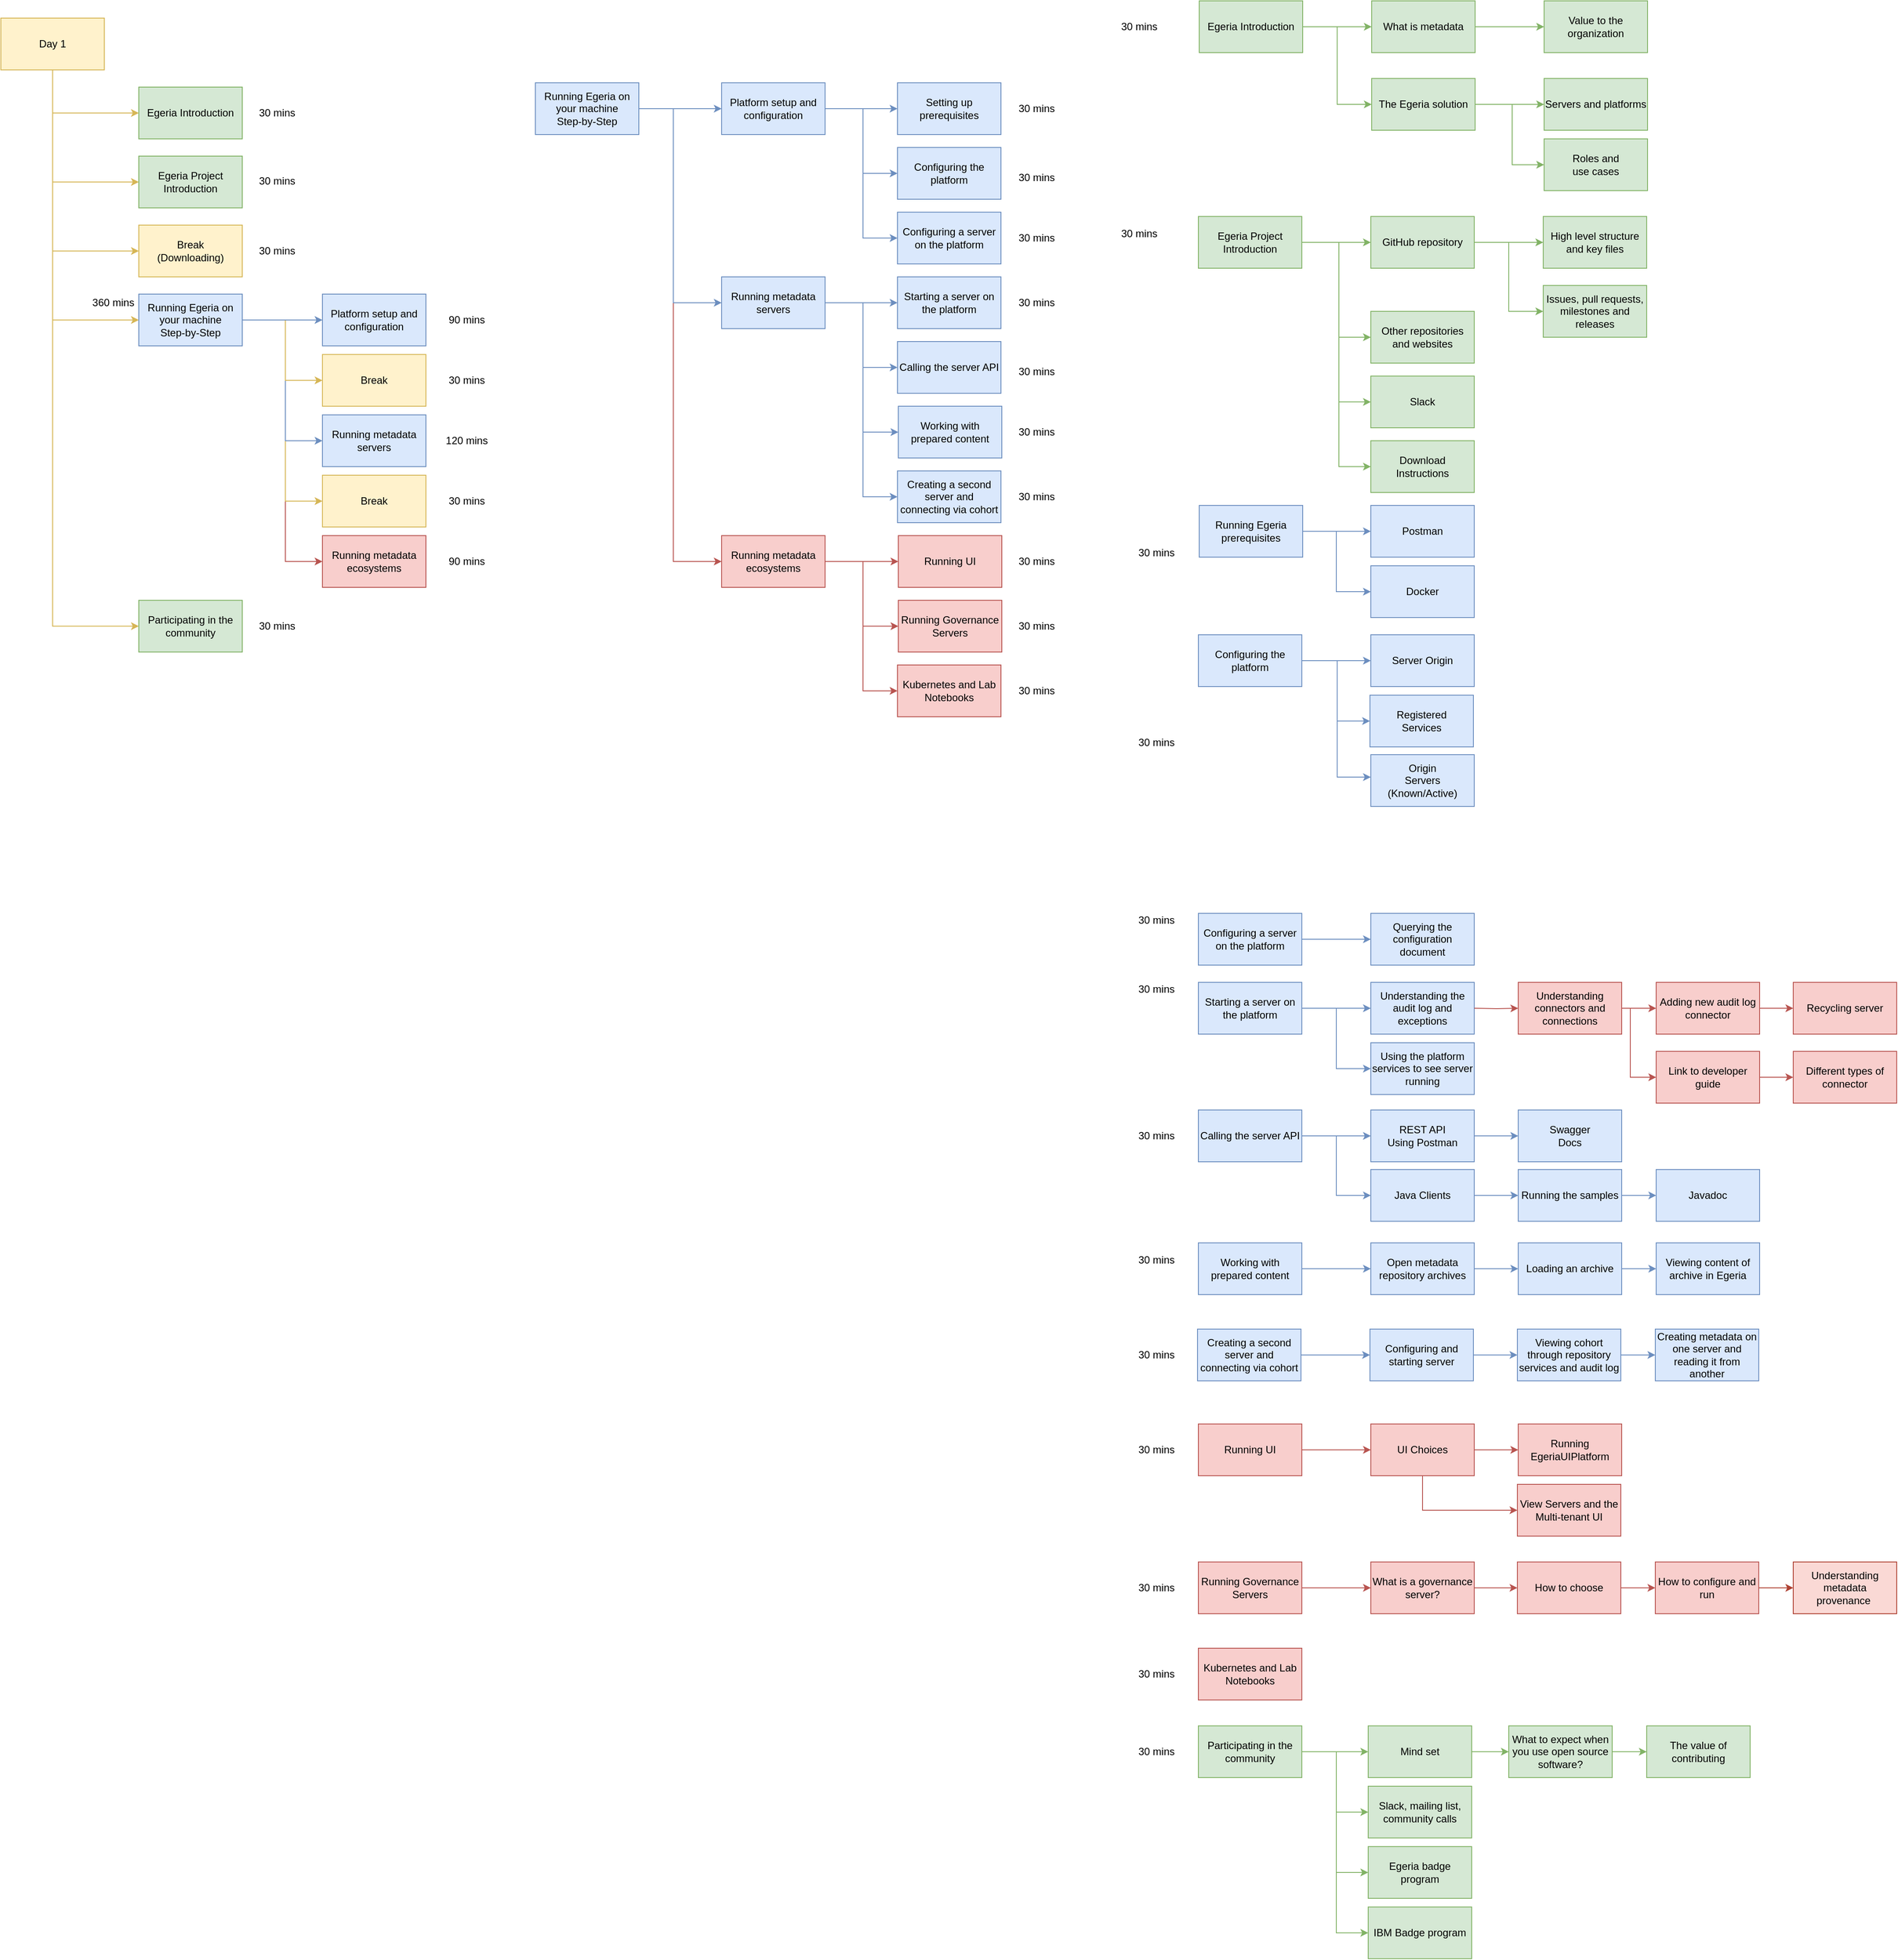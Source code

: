 <mxfile version="12.4.2" type="device" pages="5"><diagram id="ITfB4n23HrNmpRJVN_v5" name="day-1"><mxGraphModel dx="2586" dy="1796" grid="1" gridSize="10" guides="1" tooltips="1" connect="1" arrows="1" fold="1" page="1" pageScale="1" pageWidth="827" pageHeight="1169" math="0" shadow="0"><root><mxCell id="0"/><mxCell id="1" parent="0"/><mxCell id="3br7oR8FoQTnD_Rl4LNW-30" style="edgeStyle=orthogonalEdgeStyle;rounded=0;orthogonalLoop=1;jettySize=auto;html=1;exitX=1;exitY=0.5;exitDx=0;exitDy=0;entryX=0;entryY=0.5;entryDx=0;entryDy=0;fillColor=#f8cecc;strokeColor=#b85450;" edge="1" parent="1" source="KCW5JFRsAnGAHaJuopPq-6" target="3br7oR8FoQTnD_Rl4LNW-28"><mxGeometry relative="1" as="geometry"><Array as="points"><mxPoint x="-1250" y="-750"/><mxPoint x="-1250" y="-470"/></Array></mxGeometry></mxCell><mxCell id="crXDArzFEj9NHHPv9y7_-8" value="" style="edgeStyle=orthogonalEdgeStyle;rounded=0;orthogonalLoop=1;jettySize=auto;html=1;fillColor=#fff2cc;strokeColor=#d6b656;exitX=1;exitY=0.5;exitDx=0;exitDy=0;" edge="1" parent="1" target="crXDArzFEj9NHHPv9y7_-9" source="KCW5JFRsAnGAHaJuopPq-6"><mxGeometry relative="1" as="geometry"><mxPoint x="-1300" y="-610" as="sourcePoint"/><Array as="points"><mxPoint x="-1250" y="-750"/><mxPoint x="-1250" y="-540"/></Array></mxGeometry></mxCell><mxCell id="3br7oR8FoQTnD_Rl4LNW-31" style="edgeStyle=orthogonalEdgeStyle;rounded=0;orthogonalLoop=1;jettySize=auto;html=1;entryX=0;entryY=0.5;entryDx=0;entryDy=0;fillColor=#dae8fc;strokeColor=#6c8ebf;" edge="1" parent="1" source="KCW5JFRsAnGAHaJuopPq-6" target="3br7oR8FoQTnD_Rl4LNW-27"><mxGeometry relative="1" as="geometry"><Array as="points"><mxPoint x="-1250" y="-750"/><mxPoint x="-1250" y="-610"/></Array></mxGeometry></mxCell><mxCell id="3br7oR8FoQTnD_Rl4LNW-6" value="" style="edgeStyle=orthogonalEdgeStyle;rounded=0;orthogonalLoop=1;jettySize=auto;html=1;exitX=1;exitY=0.5;exitDx=0;exitDy=0;entryX=0;entryY=0.5;entryDx=0;entryDy=0;fillColor=#f8cecc;strokeColor=#b85450;" edge="1" parent="1" source="3BLLUDYaX9e-YoNcM7wx-5" target="3br7oR8FoQTnD_Rl4LNW-5"><mxGeometry relative="1" as="geometry"><mxPoint x="-840" y="-960" as="sourcePoint"/><Array as="points"><mxPoint x="-800" y="-995"/><mxPoint x="-800" y="-470"/></Array></mxGeometry></mxCell><mxCell id="YIAjE7bkh7TCHeC80T85-3" value="" style="edgeStyle=orthogonalEdgeStyle;rounded=0;orthogonalLoop=1;jettySize=auto;html=1;fillColor=#d5e8d4;strokeColor=#82b366;" edge="1" parent="1" source="YIAjE7bkh7TCHeC80T85-1" target="YIAjE7bkh7TCHeC80T85-2"><mxGeometry relative="1" as="geometry"/></mxCell><mxCell id="YIAjE7bkh7TCHeC80T85-6" style="edgeStyle=orthogonalEdgeStyle;rounded=0;orthogonalLoop=1;jettySize=auto;html=1;entryX=0;entryY=0.5;entryDx=0;entryDy=0;fillColor=#d5e8d4;strokeColor=#82b366;" edge="1" parent="1" source="YIAjE7bkh7TCHeC80T85-1" target="YIAjE7bkh7TCHeC80T85-7"><mxGeometry relative="1" as="geometry"><mxPoint x="-30" y="-1000" as="targetPoint"/></mxGeometry></mxCell><mxCell id="YIAjE7bkh7TCHeC80T85-140" value="" style="edgeStyle=orthogonalEdgeStyle;rounded=0;orthogonalLoop=1;jettySize=auto;html=1;exitX=1;exitY=0.5;exitDx=0;exitDy=0;entryX=0;entryY=0.5;entryDx=0;entryDy=0;fillColor=#d5e8d4;strokeColor=#82b366;" edge="1" parent="1" source="YIAjE7bkh7TCHeC80T85-7" target="YIAjE7bkh7TCHeC80T85-139"><mxGeometry relative="1" as="geometry"><Array as="points"><mxPoint x="173" y="-1000"/><mxPoint x="173" y="-930"/></Array></mxGeometry></mxCell><mxCell id="YIAjE7bkh7TCHeC80T85-1" value="Egeria Introduction" style="rounded=0;whiteSpace=wrap;html=1;fillColor=#d5e8d4;strokeColor=#82b366;" vertex="1" parent="1"><mxGeometry x="-190" y="-1120" width="120" height="60" as="geometry"/></mxCell><mxCell id="YIAjE7bkh7TCHeC80T85-139" value="Roles and&lt;br&gt;use cases" style="rounded=0;whiteSpace=wrap;html=1;fillColor=#d5e8d4;strokeColor=#82b366;" vertex="1" parent="1"><mxGeometry x="210" y="-960" width="120" height="60" as="geometry"/></mxCell><mxCell id="YIAjE7bkh7TCHeC80T85-5" value="" style="edgeStyle=orthogonalEdgeStyle;rounded=0;orthogonalLoop=1;jettySize=auto;html=1;fillColor=#d5e8d4;strokeColor=#82b366;" edge="1" parent="1" source="YIAjE7bkh7TCHeC80T85-2" target="YIAjE7bkh7TCHeC80T85-4"><mxGeometry relative="1" as="geometry"/></mxCell><mxCell id="YIAjE7bkh7TCHeC80T85-2" value="What is metadata" style="rounded=0;whiteSpace=wrap;html=1;fillColor=#d5e8d4;strokeColor=#82b366;" vertex="1" parent="1"><mxGeometry x="10" y="-1120" width="120" height="60" as="geometry"/></mxCell><mxCell id="YIAjE7bkh7TCHeC80T85-10" value="" style="edgeStyle=orthogonalEdgeStyle;rounded=0;orthogonalLoop=1;jettySize=auto;html=1;fillColor=#d5e8d4;strokeColor=#82b366;" edge="1" parent="1" source="YIAjE7bkh7TCHeC80T85-7" target="YIAjE7bkh7TCHeC80T85-9"><mxGeometry relative="1" as="geometry"/></mxCell><mxCell id="YIAjE7bkh7TCHeC80T85-7" value="The Egeria solution" style="rounded=0;whiteSpace=wrap;html=1;fillColor=#d5e8d4;strokeColor=#82b366;" vertex="1" parent="1"><mxGeometry x="10" y="-1030" width="120" height="60" as="geometry"/></mxCell><mxCell id="YIAjE7bkh7TCHeC80T85-9" value="Servers and platforms" style="rounded=0;whiteSpace=wrap;html=1;fillColor=#d5e8d4;strokeColor=#82b366;" vertex="1" parent="1"><mxGeometry x="210" y="-1030" width="120" height="60" as="geometry"/></mxCell><mxCell id="YIAjE7bkh7TCHeC80T85-4" value="Value to the organization" style="rounded=0;whiteSpace=wrap;html=1;fillColor=#d5e8d4;strokeColor=#82b366;" vertex="1" parent="1"><mxGeometry x="210" y="-1120" width="120" height="60" as="geometry"/></mxCell><mxCell id="YIAjE7bkh7TCHeC80T85-13" value="" style="edgeStyle=orthogonalEdgeStyle;rounded=0;orthogonalLoop=1;jettySize=auto;html=1;fillColor=#d5e8d4;strokeColor=#82b366;" edge="1" parent="1" source="YIAjE7bkh7TCHeC80T85-11" target="YIAjE7bkh7TCHeC80T85-12"><mxGeometry relative="1" as="geometry"/></mxCell><mxCell id="YIAjE7bkh7TCHeC80T85-11" value="Egeria Project Introduction" style="rounded=0;whiteSpace=wrap;html=1;fillColor=#d5e8d4;strokeColor=#82b366;" vertex="1" parent="1"><mxGeometry x="-191" y="-870" width="120" height="60" as="geometry"/></mxCell><mxCell id="YIAjE7bkh7TCHeC80T85-15" value="" style="edgeStyle=orthogonalEdgeStyle;rounded=0;orthogonalLoop=1;jettySize=auto;html=1;exitX=1;exitY=0.5;exitDx=0;exitDy=0;fillColor=#d5e8d4;strokeColor=#82b366;" edge="1" parent="1" source="YIAjE7bkh7TCHeC80T85-11" target="YIAjE7bkh7TCHeC80T85-14"><mxGeometry relative="1" as="geometry"><Array as="points"><mxPoint x="-28" y="-840"/><mxPoint x="-28" y="-730"/></Array></mxGeometry></mxCell><mxCell id="YIAjE7bkh7TCHeC80T85-17" value="" style="edgeStyle=orthogonalEdgeStyle;rounded=0;orthogonalLoop=1;jettySize=auto;html=1;fillColor=#d5e8d4;strokeColor=#82b366;" edge="1" parent="1" source="YIAjE7bkh7TCHeC80T85-12" target="YIAjE7bkh7TCHeC80T85-16"><mxGeometry relative="1" as="geometry"/></mxCell><mxCell id="YIAjE7bkh7TCHeC80T85-20" style="edgeStyle=orthogonalEdgeStyle;rounded=0;orthogonalLoop=1;jettySize=auto;html=1;exitX=1;exitY=0.5;exitDx=0;exitDy=0;entryX=0;entryY=0.5;entryDx=0;entryDy=0;fillColor=#d5e8d4;strokeColor=#82b366;" edge="1" parent="1" source="YIAjE7bkh7TCHeC80T85-12" target="YIAjE7bkh7TCHeC80T85-18"><mxGeometry relative="1" as="geometry"/></mxCell><mxCell id="YIAjE7bkh7TCHeC80T85-12" value="GitHub repository" style="rounded=0;whiteSpace=wrap;html=1;fillColor=#d5e8d4;strokeColor=#82b366;" vertex="1" parent="1"><mxGeometry x="9" y="-870" width="120" height="60" as="geometry"/></mxCell><mxCell id="YIAjE7bkh7TCHeC80T85-16" value="High level structure and key files" style="rounded=0;whiteSpace=wrap;html=1;fillColor=#d5e8d4;strokeColor=#82b366;" vertex="1" parent="1"><mxGeometry x="209" y="-870" width="120" height="60" as="geometry"/></mxCell><mxCell id="YIAjE7bkh7TCHeC80T85-18" value="Issues, pull requests, milestones and releases" style="rounded=0;whiteSpace=wrap;html=1;fillColor=#d5e8d4;strokeColor=#82b366;" vertex="1" parent="1"><mxGeometry x="209" y="-790" width="120" height="60" as="geometry"/></mxCell><mxCell id="1g4q7-YTJdyIKmqRR2oA-2" value="" style="edgeStyle=orthogonalEdgeStyle;rounded=0;orthogonalLoop=1;jettySize=auto;html=1;fillColor=#d5e8d4;strokeColor=#82b366;" edge="1" parent="1" source="YIAjE7bkh7TCHeC80T85-11" target="1g4q7-YTJdyIKmqRR2oA-1"><mxGeometry relative="1" as="geometry"><Array as="points"><mxPoint x="-28" y="-840"/><mxPoint x="-28" y="-655"/></Array></mxGeometry></mxCell><mxCell id="YIAjE7bkh7TCHeC80T85-14" value="Other repositories and websites" style="rounded=0;whiteSpace=wrap;html=1;fillColor=#d5e8d4;strokeColor=#82b366;" vertex="1" parent="1"><mxGeometry x="9" y="-760" width="120" height="60" as="geometry"/></mxCell><mxCell id="1g4q7-YTJdyIKmqRR2oA-1" value="Slack" style="rounded=0;whiteSpace=wrap;html=1;fillColor=#d5e8d4;strokeColor=#82b366;" vertex="1" parent="1"><mxGeometry x="9" y="-685" width="120" height="60" as="geometry"/></mxCell><mxCell id="YIAjE7bkh7TCHeC80T85-23" value="" style="edgeStyle=orthogonalEdgeStyle;rounded=0;orthogonalLoop=1;jettySize=auto;html=1;fillColor=#d5e8d4;strokeColor=#82b366;" edge="1" parent="1" source="YIAjE7bkh7TCHeC80T85-21" target="YIAjE7bkh7TCHeC80T85-22"><mxGeometry relative="1" as="geometry"><Array as="points"><mxPoint x="-31" y="910"/><mxPoint x="-31" y="980"/></Array></mxGeometry></mxCell><mxCell id="YIAjE7bkh7TCHeC80T85-121" value="" style="edgeStyle=orthogonalEdgeStyle;rounded=0;orthogonalLoop=1;jettySize=auto;html=1;fillColor=#d5e8d4;strokeColor=#82b366;" edge="1" parent="1" source="YIAjE7bkh7TCHeC80T85-21" target="YIAjE7bkh7TCHeC80T85-120"><mxGeometry relative="1" as="geometry"><Array as="points"><mxPoint x="-31" y="910"/><mxPoint x="-31" y="1050"/></Array></mxGeometry></mxCell><mxCell id="YIAjE7bkh7TCHeC80T85-123" value="" style="edgeStyle=orthogonalEdgeStyle;rounded=0;orthogonalLoop=1;jettySize=auto;html=1;fillColor=#d5e8d4;strokeColor=#82b366;" edge="1" parent="1" source="YIAjE7bkh7TCHeC80T85-21" target="YIAjE7bkh7TCHeC80T85-122"><mxGeometry relative="1" as="geometry"><Array as="points"><mxPoint x="-31" y="910"/><mxPoint x="-31" y="1120"/></Array></mxGeometry></mxCell><mxCell id="YIAjE7bkh7TCHeC80T85-135" value="" style="edgeStyle=orthogonalEdgeStyle;rounded=0;orthogonalLoop=1;jettySize=auto;html=1;fillColor=#d5e8d4;strokeColor=#82b366;" edge="1" parent="1" source="YIAjE7bkh7TCHeC80T85-21" target="YIAjE7bkh7TCHeC80T85-134"><mxGeometry relative="1" as="geometry"/></mxCell><mxCell id="YIAjE7bkh7TCHeC80T85-21" value="Participating in the community" style="rounded=0;whiteSpace=wrap;html=1;fillColor=#d5e8d4;strokeColor=#82b366;" vertex="1" parent="1"><mxGeometry x="-191" y="880" width="120" height="60" as="geometry"/></mxCell><mxCell id="KCW5JFRsAnGAHaJuopPq-2" style="edgeStyle=orthogonalEdgeStyle;rounded=0;orthogonalLoop=1;jettySize=auto;html=1;exitX=1;exitY=0.5;exitDx=0;exitDy=0;entryX=0;entryY=0.5;entryDx=0;entryDy=0;fillColor=#d5e8d4;strokeColor=#82b366;" edge="1" parent="1" source="YIAjE7bkh7TCHeC80T85-134" target="YIAjE7bkh7TCHeC80T85-136"><mxGeometry relative="1" as="geometry"/></mxCell><mxCell id="YIAjE7bkh7TCHeC80T85-134" value="Mind set" style="rounded=0;whiteSpace=wrap;html=1;fillColor=#d5e8d4;strokeColor=#82b366;" vertex="1" parent="1"><mxGeometry x="6" y="880" width="120" height="60" as="geometry"/></mxCell><mxCell id="YIAjE7bkh7TCHeC80T85-122" value="IBM Badge program" style="rounded=0;whiteSpace=wrap;html=1;fillColor=#d5e8d4;strokeColor=#82b366;" vertex="1" parent="1"><mxGeometry x="6" y="1090" width="120" height="60" as="geometry"/></mxCell><mxCell id="YIAjE7bkh7TCHeC80T85-120" value="Egeria badge program" style="rounded=0;whiteSpace=wrap;html=1;fillColor=#d5e8d4;strokeColor=#82b366;" vertex="1" parent="1"><mxGeometry x="6" y="1020" width="120" height="60" as="geometry"/></mxCell><mxCell id="YIAjE7bkh7TCHeC80T85-22" value="Slack, mailing list, community calls" style="rounded=0;whiteSpace=wrap;html=1;fillColor=#d5e8d4;strokeColor=#82b366;" vertex="1" parent="1"><mxGeometry x="6" y="950" width="120" height="60" as="geometry"/></mxCell><mxCell id="YIAjE7bkh7TCHeC80T85-28" value="" style="edgeStyle=orthogonalEdgeStyle;rounded=0;orthogonalLoop=1;jettySize=auto;html=1;fillColor=#dae8fc;strokeColor=#6c8ebf;" edge="1" parent="1" source="YIAjE7bkh7TCHeC80T85-26" target="YIAjE7bkh7TCHeC80T85-27"><mxGeometry relative="1" as="geometry"><Array as="points"><mxPoint x="-50" y="-505"/><mxPoint x="-50" y="-505"/></Array></mxGeometry></mxCell><mxCell id="YIAjE7bkh7TCHeC80T85-30" value="" style="edgeStyle=orthogonalEdgeStyle;rounded=0;orthogonalLoop=1;jettySize=auto;html=1;fillColor=#dae8fc;strokeColor=#6c8ebf;" edge="1" parent="1" source="YIAjE7bkh7TCHeC80T85-26" target="YIAjE7bkh7TCHeC80T85-29"><mxGeometry relative="1" as="geometry"><Array as="points"><mxPoint x="-31" y="-505"/><mxPoint x="-31" y="-435"/></Array></mxGeometry></mxCell><mxCell id="YIAjE7bkh7TCHeC80T85-26" value="Running Egeria prerequisites" style="rounded=0;whiteSpace=wrap;html=1;fillColor=#dae8fc;strokeColor=#6c8ebf;" vertex="1" parent="1"><mxGeometry x="-190" y="-535" width="120" height="60" as="geometry"/></mxCell><mxCell id="YIAjE7bkh7TCHeC80T85-34" value="" style="edgeStyle=orthogonalEdgeStyle;rounded=0;orthogonalLoop=1;jettySize=auto;html=1;fillColor=#dae8fc;strokeColor=#6c8ebf;" edge="1" parent="1" source="YIAjE7bkh7TCHeC80T85-31" target="YIAjE7bkh7TCHeC80T85-33"><mxGeometry relative="1" as="geometry"><Array as="points"><mxPoint x="-30" y="-355"/><mxPoint x="-30" y="-285"/></Array></mxGeometry></mxCell><mxCell id="IgiLJP3Wz-Qqr1AEUCIM-2" style="edgeStyle=orthogonalEdgeStyle;rounded=0;orthogonalLoop=1;jettySize=auto;html=1;entryX=0;entryY=0.5;entryDx=0;entryDy=0;fillColor=#dae8fc;strokeColor=#6c8ebf;" edge="1" parent="1" source="YIAjE7bkh7TCHeC80T85-31" target="IgiLJP3Wz-Qqr1AEUCIM-1"><mxGeometry relative="1" as="geometry"/></mxCell><mxCell id="YIAjE7bkh7TCHeC80T85-31" value="Configuring the platform" style="rounded=0;whiteSpace=wrap;html=1;fillColor=#dae8fc;strokeColor=#6c8ebf;" vertex="1" parent="1"><mxGeometry x="-191" y="-385" width="120" height="60" as="geometry"/></mxCell><mxCell id="YIAjE7bkh7TCHeC80T85-38" value="" style="edgeStyle=orthogonalEdgeStyle;rounded=0;orthogonalLoop=1;jettySize=auto;html=1;fillColor=#dae8fc;strokeColor=#6c8ebf;" edge="1" parent="1" source="YIAjE7bkh7TCHeC80T85-35" target="YIAjE7bkh7TCHeC80T85-37"><mxGeometry relative="1" as="geometry"/></mxCell><mxCell id="YIAjE7bkh7TCHeC80T85-35" value="Configuring a server on the platform" style="rounded=0;whiteSpace=wrap;html=1;fillColor=#dae8fc;strokeColor=#6c8ebf;" vertex="1" parent="1"><mxGeometry x="-191" y="-62" width="120" height="60" as="geometry"/></mxCell><mxCell id="YIAjE7bkh7TCHeC80T85-42" value="" style="edgeStyle=orthogonalEdgeStyle;rounded=0;orthogonalLoop=1;jettySize=auto;html=1;fillColor=#dae8fc;strokeColor=#6c8ebf;" edge="1" parent="1" source="YIAjE7bkh7TCHeC80T85-39" target="YIAjE7bkh7TCHeC80T85-41"><mxGeometry relative="1" as="geometry"/></mxCell><mxCell id="YIAjE7bkh7TCHeC80T85-39" value="Starting a server on the platform" style="rounded=0;whiteSpace=wrap;html=1;fillColor=#dae8fc;strokeColor=#6c8ebf;" vertex="1" parent="1"><mxGeometry x="-191" y="18" width="120" height="60" as="geometry"/></mxCell><mxCell id="YIAjE7bkh7TCHeC80T85-48" value="" style="edgeStyle=orthogonalEdgeStyle;rounded=0;orthogonalLoop=1;jettySize=auto;html=1;fillColor=#dae8fc;strokeColor=#6c8ebf;" edge="1" parent="1" source="YIAjE7bkh7TCHeC80T85-43" target="YIAjE7bkh7TCHeC80T85-47"><mxGeometry relative="1" as="geometry"/></mxCell><mxCell id="YIAjE7bkh7TCHeC80T85-43" value="Calling the server API" style="rounded=0;whiteSpace=wrap;html=1;fillColor=#dae8fc;strokeColor=#6c8ebf;" vertex="1" parent="1"><mxGeometry x="-191" y="166" width="120" height="60" as="geometry"/></mxCell><mxCell id="YIAjE7bkh7TCHeC80T85-54" value="" style="edgeStyle=orthogonalEdgeStyle;rounded=0;orthogonalLoop=1;jettySize=auto;html=1;fillColor=#dae8fc;strokeColor=#6c8ebf;" edge="1" parent="1" source="YIAjE7bkh7TCHeC80T85-51" target="YIAjE7bkh7TCHeC80T85-53"><mxGeometry relative="1" as="geometry"/></mxCell><mxCell id="YIAjE7bkh7TCHeC80T85-51" value="Working with prepared content" style="rounded=0;whiteSpace=wrap;html=1;fillColor=#dae8fc;strokeColor=#6c8ebf;" vertex="1" parent="1"><mxGeometry x="-191" y="320" width="120" height="60" as="geometry"/></mxCell><mxCell id="YIAjE7bkh7TCHeC80T85-58" value="" style="edgeStyle=orthogonalEdgeStyle;rounded=0;orthogonalLoop=1;jettySize=auto;html=1;fillColor=#dae8fc;strokeColor=#6c8ebf;" edge="1" parent="1" source="YIAjE7bkh7TCHeC80T85-55" target="YIAjE7bkh7TCHeC80T85-57"><mxGeometry relative="1" as="geometry"/></mxCell><mxCell id="YIAjE7bkh7TCHeC80T85-55" value="Creating a second server and connecting via cohort" style="rounded=0;whiteSpace=wrap;html=1;fillColor=#dae8fc;strokeColor=#6c8ebf;" vertex="1" parent="1"><mxGeometry x="-192" y="420" width="120" height="60" as="geometry"/></mxCell><mxCell id="IgiLJP3Wz-Qqr1AEUCIM-36" value="" style="edgeStyle=orthogonalEdgeStyle;rounded=0;orthogonalLoop=1;jettySize=auto;html=1;fillColor=#f8cecc;strokeColor=#b85450;" edge="1" parent="1" source="YIAjE7bkh7TCHeC80T85-67" target="IgiLJP3Wz-Qqr1AEUCIM-35"><mxGeometry relative="1" as="geometry"/></mxCell><mxCell id="YIAjE7bkh7TCHeC80T85-67" value="Running UI" style="rounded=0;whiteSpace=wrap;html=1;fillColor=#f8cecc;strokeColor=#b85450;" vertex="1" parent="1"><mxGeometry x="-191" y="530" width="120" height="60" as="geometry"/></mxCell><mxCell id="IgiLJP3Wz-Qqr1AEUCIM-38" value="" style="edgeStyle=orthogonalEdgeStyle;rounded=0;orthogonalLoop=1;jettySize=auto;html=1;fillColor=#f8cecc;strokeColor=#b85450;" edge="1" parent="1" source="IgiLJP3Wz-Qqr1AEUCIM-35" target="IgiLJP3Wz-Qqr1AEUCIM-37"><mxGeometry relative="1" as="geometry"/></mxCell><mxCell id="IgiLJP3Wz-Qqr1AEUCIM-40" value="" style="edgeStyle=orthogonalEdgeStyle;rounded=0;orthogonalLoop=1;jettySize=auto;html=1;fillColor=#f8cecc;strokeColor=#b85450;" edge="1" parent="1" source="IgiLJP3Wz-Qqr1AEUCIM-35" target="IgiLJP3Wz-Qqr1AEUCIM-39"><mxGeometry relative="1" as="geometry"><Array as="points"><mxPoint x="69" y="630"/></Array></mxGeometry></mxCell><mxCell id="IgiLJP3Wz-Qqr1AEUCIM-35" value="UI Choices" style="rounded=0;whiteSpace=wrap;html=1;fillColor=#f8cecc;strokeColor=#b85450;" vertex="1" parent="1"><mxGeometry x="9" y="530" width="120" height="60" as="geometry"/></mxCell><mxCell id="IgiLJP3Wz-Qqr1AEUCIM-39" value="View Servers and the Multi-tenant UI" style="rounded=0;whiteSpace=wrap;html=1;fillColor=#f8cecc;strokeColor=#b85450;" vertex="1" parent="1"><mxGeometry x="179" y="600" width="120" height="60" as="geometry"/></mxCell><mxCell id="IgiLJP3Wz-Qqr1AEUCIM-37" value="Running EgeriaUIPlatform" style="rounded=0;whiteSpace=wrap;html=1;fillColor=#f8cecc;strokeColor=#b85450;" vertex="1" parent="1"><mxGeometry x="180" y="530" width="120" height="60" as="geometry"/></mxCell><mxCell id="YIAjE7bkh7TCHeC80T85-72" value="" style="edgeStyle=orthogonalEdgeStyle;rounded=0;orthogonalLoop=1;jettySize=auto;html=1;fillColor=#f8cecc;strokeColor=#b85450;" edge="1" parent="1" source="YIAjE7bkh7TCHeC80T85-69" target="YIAjE7bkh7TCHeC80T85-71"><mxGeometry relative="1" as="geometry"/></mxCell><mxCell id="YIAjE7bkh7TCHeC80T85-69" value="Running Governance Servers" style="rounded=0;whiteSpace=wrap;html=1;fillColor=#f8cecc;strokeColor=#b85450;" vertex="1" parent="1"><mxGeometry x="-191" y="690" width="120" height="60" as="geometry"/></mxCell><mxCell id="YIAjE7bkh7TCHeC80T85-74" value="" style="edgeStyle=orthogonalEdgeStyle;rounded=0;orthogonalLoop=1;jettySize=auto;html=1;fillColor=#f8cecc;strokeColor=#b85450;" edge="1" parent="1" source="YIAjE7bkh7TCHeC80T85-71" target="YIAjE7bkh7TCHeC80T85-73"><mxGeometry relative="1" as="geometry"/></mxCell><mxCell id="YIAjE7bkh7TCHeC80T85-71" value="What is a governance server?" style="rounded=0;whiteSpace=wrap;html=1;fillColor=#f8cecc;strokeColor=#b85450;" vertex="1" parent="1"><mxGeometry x="9" y="690" width="120" height="60" as="geometry"/></mxCell><mxCell id="YIAjE7bkh7TCHeC80T85-76" value="" style="edgeStyle=orthogonalEdgeStyle;rounded=0;orthogonalLoop=1;jettySize=auto;html=1;fillColor=#f8cecc;strokeColor=#b85450;" edge="1" parent="1" source="YIAjE7bkh7TCHeC80T85-73" target="YIAjE7bkh7TCHeC80T85-75"><mxGeometry relative="1" as="geometry"/></mxCell><mxCell id="YIAjE7bkh7TCHeC80T85-73" value="How to choose" style="rounded=0;whiteSpace=wrap;html=1;fillColor=#f8cecc;strokeColor=#b85450;" vertex="1" parent="1"><mxGeometry x="179" y="690" width="120" height="60" as="geometry"/></mxCell><mxCell id="IgiLJP3Wz-Qqr1AEUCIM-42" value="" style="edgeStyle=orthogonalEdgeStyle;rounded=0;orthogonalLoop=1;jettySize=auto;html=1;fillColor=#fad9d5;strokeColor=#ae4132;" edge="1" parent="1" source="YIAjE7bkh7TCHeC80T85-75" target="IgiLJP3Wz-Qqr1AEUCIM-41"><mxGeometry relative="1" as="geometry"/></mxCell><mxCell id="YIAjE7bkh7TCHeC80T85-75" value="How to configure and run" style="rounded=0;whiteSpace=wrap;html=1;fillColor=#f8cecc;strokeColor=#b85450;" vertex="1" parent="1"><mxGeometry x="339" y="690" width="120" height="60" as="geometry"/></mxCell><mxCell id="IgiLJP3Wz-Qqr1AEUCIM-41" value="Understanding metadata provenance&amp;nbsp;" style="rounded=0;whiteSpace=wrap;html=1;fillColor=#fad9d5;strokeColor=#ae4132;" vertex="1" parent="1"><mxGeometry x="499" y="690" width="120" height="60" as="geometry"/></mxCell><mxCell id="YIAjE7bkh7TCHeC80T85-60" value="" style="edgeStyle=orthogonalEdgeStyle;rounded=0;orthogonalLoop=1;jettySize=auto;html=1;fillColor=#dae8fc;strokeColor=#6c8ebf;" edge="1" parent="1" source="YIAjE7bkh7TCHeC80T85-57" target="YIAjE7bkh7TCHeC80T85-59"><mxGeometry relative="1" as="geometry"/></mxCell><mxCell id="YIAjE7bkh7TCHeC80T85-57" value="Configuring and starting server" style="rounded=0;whiteSpace=wrap;html=1;fillColor=#dae8fc;strokeColor=#6c8ebf;" vertex="1" parent="1"><mxGeometry x="8" y="420" width="120" height="60" as="geometry"/></mxCell><mxCell id="YIAjE7bkh7TCHeC80T85-62" value="" style="edgeStyle=orthogonalEdgeStyle;rounded=0;orthogonalLoop=1;jettySize=auto;html=1;fillColor=#dae8fc;strokeColor=#6c8ebf;" edge="1" parent="1" source="YIAjE7bkh7TCHeC80T85-59" target="YIAjE7bkh7TCHeC80T85-61"><mxGeometry relative="1" as="geometry"/></mxCell><mxCell id="YIAjE7bkh7TCHeC80T85-59" value="Viewing cohort through repository services and audit log" style="rounded=0;whiteSpace=wrap;html=1;fillColor=#dae8fc;strokeColor=#6c8ebf;" vertex="1" parent="1"><mxGeometry x="179" y="420" width="120" height="60" as="geometry"/></mxCell><mxCell id="YIAjE7bkh7TCHeC80T85-61" value="Creating metadata on one server and reading it from another" style="rounded=0;whiteSpace=wrap;html=1;fillColor=#dae8fc;strokeColor=#6c8ebf;" vertex="1" parent="1"><mxGeometry x="339" y="420" width="120" height="60" as="geometry"/></mxCell><mxCell id="IgiLJP3Wz-Qqr1AEUCIM-22" value="" style="edgeStyle=orthogonalEdgeStyle;rounded=0;orthogonalLoop=1;jettySize=auto;html=1;fillColor=#dae8fc;strokeColor=#6c8ebf;" edge="1" parent="1" source="YIAjE7bkh7TCHeC80T85-53" target="IgiLJP3Wz-Qqr1AEUCIM-21"><mxGeometry relative="1" as="geometry"/></mxCell><mxCell id="YIAjE7bkh7TCHeC80T85-53" value="Open metadata repository archives" style="rounded=0;whiteSpace=wrap;html=1;fillColor=#dae8fc;strokeColor=#6c8ebf;" vertex="1" parent="1"><mxGeometry x="9" y="320" width="120" height="60" as="geometry"/></mxCell><mxCell id="IgiLJP3Wz-Qqr1AEUCIM-24" value="" style="edgeStyle=orthogonalEdgeStyle;rounded=0;orthogonalLoop=1;jettySize=auto;html=1;fillColor=#dae8fc;strokeColor=#6c8ebf;" edge="1" parent="1" source="IgiLJP3Wz-Qqr1AEUCIM-21" target="IgiLJP3Wz-Qqr1AEUCIM-23"><mxGeometry relative="1" as="geometry"/></mxCell><mxCell id="IgiLJP3Wz-Qqr1AEUCIM-21" value="Loading an archive" style="rounded=0;whiteSpace=wrap;html=1;fillColor=#dae8fc;strokeColor=#6c8ebf;" vertex="1" parent="1"><mxGeometry x="180" y="320" width="120" height="60" as="geometry"/></mxCell><mxCell id="IgiLJP3Wz-Qqr1AEUCIM-23" value="Viewing content of archive in Egeria" style="rounded=0;whiteSpace=wrap;html=1;fillColor=#dae8fc;strokeColor=#6c8ebf;" vertex="1" parent="1"><mxGeometry x="340" y="320" width="120" height="60" as="geometry"/></mxCell><mxCell id="YIAjE7bkh7TCHeC80T85-50" value="" style="edgeStyle=orthogonalEdgeStyle;rounded=0;orthogonalLoop=1;jettySize=auto;html=1;fillColor=#dae8fc;strokeColor=#6c8ebf;" edge="1" parent="1" target="YIAjE7bkh7TCHeC80T85-49"><mxGeometry relative="1" as="geometry"><mxPoint x="-71" y="196" as="sourcePoint"/><Array as="points"><mxPoint x="-31" y="196"/><mxPoint x="-31" y="265"/></Array></mxGeometry></mxCell><mxCell id="IgiLJP3Wz-Qqr1AEUCIM-7" value="" style="edgeStyle=orthogonalEdgeStyle;rounded=0;orthogonalLoop=1;jettySize=auto;html=1;fillColor=#dae8fc;strokeColor=#6c8ebf;" edge="1" parent="1" source="YIAjE7bkh7TCHeC80T85-47" target="IgiLJP3Wz-Qqr1AEUCIM-6"><mxGeometry relative="1" as="geometry"/></mxCell><mxCell id="YIAjE7bkh7TCHeC80T85-47" value="REST API&lt;br&gt;Using Postman" style="rounded=0;whiteSpace=wrap;html=1;fillColor=#dae8fc;strokeColor=#6c8ebf;" vertex="1" parent="1"><mxGeometry x="9" y="166" width="120" height="60" as="geometry"/></mxCell><mxCell id="IgiLJP3Wz-Qqr1AEUCIM-6" value="Swagger&lt;br&gt;Docs" style="rounded=0;whiteSpace=wrap;html=1;fillColor=#dae8fc;strokeColor=#6c8ebf;" vertex="1" parent="1"><mxGeometry x="180" y="166" width="120" height="60" as="geometry"/></mxCell><mxCell id="IgiLJP3Wz-Qqr1AEUCIM-5" value="" style="edgeStyle=orthogonalEdgeStyle;rounded=0;orthogonalLoop=1;jettySize=auto;html=1;fillColor=#dae8fc;strokeColor=#6c8ebf;" edge="1" parent="1" source="YIAjE7bkh7TCHeC80T85-49" target="IgiLJP3Wz-Qqr1AEUCIM-4"><mxGeometry relative="1" as="geometry"/></mxCell><mxCell id="YIAjE7bkh7TCHeC80T85-49" value="Java Clients" style="rounded=0;whiteSpace=wrap;html=1;fillColor=#dae8fc;strokeColor=#6c8ebf;" vertex="1" parent="1"><mxGeometry x="9" y="235" width="120" height="60" as="geometry"/></mxCell><mxCell id="IgiLJP3Wz-Qqr1AEUCIM-9" value="" style="edgeStyle=orthogonalEdgeStyle;rounded=0;orthogonalLoop=1;jettySize=auto;html=1;fillColor=#dae8fc;strokeColor=#6c8ebf;" edge="1" parent="1" source="IgiLJP3Wz-Qqr1AEUCIM-4" target="IgiLJP3Wz-Qqr1AEUCIM-8"><mxGeometry relative="1" as="geometry"/></mxCell><mxCell id="IgiLJP3Wz-Qqr1AEUCIM-4" value="Running the samples" style="rounded=0;whiteSpace=wrap;html=1;fillColor=#dae8fc;strokeColor=#6c8ebf;" vertex="1" parent="1"><mxGeometry x="180" y="235" width="120" height="60" as="geometry"/></mxCell><mxCell id="IgiLJP3Wz-Qqr1AEUCIM-8" value="Javadoc" style="rounded=0;whiteSpace=wrap;html=1;fillColor=#dae8fc;strokeColor=#6c8ebf;" vertex="1" parent="1"><mxGeometry x="340" y="235" width="120" height="60" as="geometry"/></mxCell><mxCell id="YIAjE7bkh7TCHeC80T85-46" value="" style="edgeStyle=orthogonalEdgeStyle;rounded=0;orthogonalLoop=1;jettySize=auto;html=1;exitX=1;exitY=0.5;exitDx=0;exitDy=0;entryX=0;entryY=0.5;entryDx=0;entryDy=0;fillColor=#dae8fc;strokeColor=#6c8ebf;" edge="1" parent="1" source="YIAjE7bkh7TCHeC80T85-39" target="YIAjE7bkh7TCHeC80T85-45"><mxGeometry relative="1" as="geometry"><Array as="points"><mxPoint x="-31" y="48"/><mxPoint x="-31" y="118"/></Array></mxGeometry></mxCell><mxCell id="YIAjE7bkh7TCHeC80T85-41" value="Understanding the audit log and exceptions" style="rounded=0;whiteSpace=wrap;html=1;fillColor=#dae8fc;strokeColor=#6c8ebf;" vertex="1" parent="1"><mxGeometry x="9" y="18" width="120" height="60" as="geometry"/></mxCell><mxCell id="YIAjE7bkh7TCHeC80T85-45" value="Using the platform services to see server running" style="rounded=0;whiteSpace=wrap;html=1;fillColor=#dae8fc;strokeColor=#6c8ebf;" vertex="1" parent="1"><mxGeometry x="9" y="88" width="120" height="60" as="geometry"/></mxCell><mxCell id="YIAjE7bkh7TCHeC80T85-153" value="" style="edgeStyle=orthogonalEdgeStyle;rounded=0;orthogonalLoop=1;jettySize=auto;html=1;fillColor=#f8cecc;strokeColor=#b85450;" edge="1" parent="1" target="YIAjE7bkh7TCHeC80T85-152"><mxGeometry relative="1" as="geometry"><mxPoint x="129" y="48" as="sourcePoint"/></mxGeometry></mxCell><mxCell id="YIAjE7bkh7TCHeC80T85-37" value="Querying the configuration document" style="rounded=0;whiteSpace=wrap;html=1;fillColor=#dae8fc;strokeColor=#6c8ebf;" vertex="1" parent="1"><mxGeometry x="9" y="-62" width="120" height="60" as="geometry"/></mxCell><mxCell id="YIAjE7bkh7TCHeC80T85-155" value="" style="edgeStyle=orthogonalEdgeStyle;rounded=0;orthogonalLoop=1;jettySize=auto;html=1;fillColor=#f8cecc;strokeColor=#b85450;" edge="1" parent="1" source="YIAjE7bkh7TCHeC80T85-152" target="YIAjE7bkh7TCHeC80T85-154"><mxGeometry relative="1" as="geometry"/></mxCell><mxCell id="IgiLJP3Wz-Qqr1AEUCIM-17" value="" style="edgeStyle=orthogonalEdgeStyle;rounded=0;orthogonalLoop=1;jettySize=auto;html=1;entryX=0;entryY=0.5;entryDx=0;entryDy=0;fillColor=#f8cecc;strokeColor=#b85450;" edge="1" parent="1" source="YIAjE7bkh7TCHeC80T85-152" target="IgiLJP3Wz-Qqr1AEUCIM-16"><mxGeometry relative="1" as="geometry"><Array as="points"><mxPoint x="310" y="48"/><mxPoint x="310" y="128"/></Array></mxGeometry></mxCell><mxCell id="YIAjE7bkh7TCHeC80T85-152" value="Understanding connectors and&lt;br&gt;connections" style="rounded=0;whiteSpace=wrap;html=1;fillColor=#f8cecc;strokeColor=#b85450;" vertex="1" parent="1"><mxGeometry x="180" y="18" width="120" height="60" as="geometry"/></mxCell><mxCell id="IgiLJP3Wz-Qqr1AEUCIM-20" value="" style="edgeStyle=orthogonalEdgeStyle;rounded=0;orthogonalLoop=1;jettySize=auto;html=1;fillColor=#f8cecc;strokeColor=#b85450;" edge="1" parent="1" source="IgiLJP3Wz-Qqr1AEUCIM-16" target="IgiLJP3Wz-Qqr1AEUCIM-19"><mxGeometry relative="1" as="geometry"/></mxCell><mxCell id="IgiLJP3Wz-Qqr1AEUCIM-16" value="Link to developer guide" style="rounded=0;whiteSpace=wrap;html=1;fillColor=#f8cecc;strokeColor=#b85450;" vertex="1" parent="1"><mxGeometry x="340" y="98" width="120" height="60" as="geometry"/></mxCell><mxCell id="IgiLJP3Wz-Qqr1AEUCIM-19" value="Different types of connector" style="rounded=0;whiteSpace=wrap;html=1;fillColor=#f8cecc;strokeColor=#b85450;" vertex="1" parent="1"><mxGeometry x="499" y="98" width="120" height="60" as="geometry"/></mxCell><mxCell id="IgiLJP3Wz-Qqr1AEUCIM-15" value="" style="edgeStyle=orthogonalEdgeStyle;rounded=0;orthogonalLoop=1;jettySize=auto;html=1;fillColor=#f8cecc;strokeColor=#b85450;" edge="1" parent="1" source="YIAjE7bkh7TCHeC80T85-154" target="IgiLJP3Wz-Qqr1AEUCIM-14"><mxGeometry relative="1" as="geometry"/></mxCell><mxCell id="YIAjE7bkh7TCHeC80T85-154" value="Adding new audit log connector" style="rounded=0;whiteSpace=wrap;html=1;fillColor=#f8cecc;strokeColor=#b85450;" vertex="1" parent="1"><mxGeometry x="340" y="18" width="120" height="60" as="geometry"/></mxCell><mxCell id="IgiLJP3Wz-Qqr1AEUCIM-14" value="Recycling server" style="rounded=0;whiteSpace=wrap;html=1;fillColor=#f8cecc;strokeColor=#b85450;" vertex="1" parent="1"><mxGeometry x="499" y="18" width="120" height="60" as="geometry"/></mxCell><mxCell id="IgiLJP3Wz-Qqr1AEUCIM-13" value="" style="edgeStyle=orthogonalEdgeStyle;rounded=0;orthogonalLoop=1;jettySize=auto;html=1;fillColor=#dae8fc;strokeColor=#6c8ebf;exitX=1;exitY=0.5;exitDx=0;exitDy=0;" edge="1" parent="1" source="YIAjE7bkh7TCHeC80T85-31" target="IgiLJP3Wz-Qqr1AEUCIM-12"><mxGeometry relative="1" as="geometry"><Array as="points"><mxPoint x="-30" y="-355"/><mxPoint x="-30" y="-220"/></Array></mxGeometry></mxCell><mxCell id="YIAjE7bkh7TCHeC80T85-33" value="Registered&lt;br&gt;Services" style="rounded=0;whiteSpace=wrap;html=1;fillColor=#dae8fc;strokeColor=#6c8ebf;" vertex="1" parent="1"><mxGeometry x="8" y="-315" width="120" height="60" as="geometry"/></mxCell><mxCell id="IgiLJP3Wz-Qqr1AEUCIM-12" value="Origin&lt;br&gt;Servers (Known/Active)" style="rounded=0;whiteSpace=wrap;html=1;fillColor=#dae8fc;strokeColor=#6c8ebf;" vertex="1" parent="1"><mxGeometry x="9" y="-246" width="120" height="60" as="geometry"/></mxCell><mxCell id="YIAjE7bkh7TCHeC80T85-29" value="Docker" style="rounded=0;whiteSpace=wrap;html=1;fillColor=#dae8fc;strokeColor=#6c8ebf;" vertex="1" parent="1"><mxGeometry x="9" y="-465" width="120" height="60" as="geometry"/></mxCell><mxCell id="YIAjE7bkh7TCHeC80T85-27" value="Postman" style="rounded=0;whiteSpace=wrap;html=1;fillColor=#dae8fc;strokeColor=#6c8ebf;" vertex="1" parent="1"><mxGeometry x="9" y="-535" width="120" height="60" as="geometry"/></mxCell><mxCell id="YIAjE7bkh7TCHeC80T85-138" value="" style="edgeStyle=orthogonalEdgeStyle;rounded=0;orthogonalLoop=1;jettySize=auto;html=1;fillColor=#d5e8d4;strokeColor=#82b366;" edge="1" parent="1" source="YIAjE7bkh7TCHeC80T85-136" target="YIAjE7bkh7TCHeC80T85-137"><mxGeometry relative="1" as="geometry"/></mxCell><mxCell id="YIAjE7bkh7TCHeC80T85-136" value="What to expect when you use open source software?" style="rounded=0;whiteSpace=wrap;html=1;fillColor=#d5e8d4;strokeColor=#82b366;" vertex="1" parent="1"><mxGeometry x="169" y="880" width="120" height="60" as="geometry"/></mxCell><mxCell id="YIAjE7bkh7TCHeC80T85-137" value="The value of contributing" style="rounded=0;whiteSpace=wrap;html=1;fillColor=#d5e8d4;strokeColor=#82b366;" vertex="1" parent="1"><mxGeometry x="329" y="880" width="120" height="60" as="geometry"/></mxCell><mxCell id="YIAjE7bkh7TCHeC80T85-150" value="Kubernetes and Lab Notebooks" style="rounded=0;whiteSpace=wrap;html=1;fillColor=#f8cecc;strokeColor=#b85450;" vertex="1" parent="1"><mxGeometry x="-191" y="790" width="120" height="60" as="geometry"/></mxCell><mxCell id="IgiLJP3Wz-Qqr1AEUCIM-1" value="Server Origin" style="rounded=0;whiteSpace=wrap;html=1;fillColor=#dae8fc;strokeColor=#6c8ebf;" vertex="1" parent="1"><mxGeometry x="9" y="-385" width="120" height="60" as="geometry"/></mxCell><mxCell id="nkIvt__7kt2m8lnpxgiM-1" value="" style="edgeStyle=orthogonalEdgeStyle;rounded=0;orthogonalLoop=1;jettySize=auto;html=1;exitX=0.5;exitY=1;exitDx=0;exitDy=0;fillColor=#fff2cc;strokeColor=#d6b656;entryX=0;entryY=0.5;entryDx=0;entryDy=0;" edge="1" parent="1" source="nkIvt__7kt2m8lnpxgiM-2" target="KCW5JFRsAnGAHaJuopPq-3"><mxGeometry relative="1" as="geometry"><mxPoint x="-1420" y="-1010" as="targetPoint"/><Array as="points"><mxPoint x="-1520" y="-990"/></Array></mxGeometry></mxCell><mxCell id="KCW5JFRsAnGAHaJuopPq-7" style="edgeStyle=orthogonalEdgeStyle;rounded=0;orthogonalLoop=1;jettySize=auto;html=1;entryX=0;entryY=0.5;entryDx=0;entryDy=0;fillColor=#fff2cc;strokeColor=#d6b656;" edge="1" parent="1" source="nkIvt__7kt2m8lnpxgiM-2" target="KCW5JFRsAnGAHaJuopPq-4"><mxGeometry relative="1" as="geometry"><Array as="points"><mxPoint x="-1520" y="-910"/></Array></mxGeometry></mxCell><mxCell id="KCW5JFRsAnGAHaJuopPq-8" style="edgeStyle=orthogonalEdgeStyle;rounded=0;orthogonalLoop=1;jettySize=auto;html=1;entryX=0;entryY=0.5;entryDx=0;entryDy=0;fillColor=#fff2cc;strokeColor=#d6b656;" edge="1" parent="1" source="nkIvt__7kt2m8lnpxgiM-2" target="KCW5JFRsAnGAHaJuopPq-6"><mxGeometry relative="1" as="geometry"><Array as="points"><mxPoint x="-1520" y="-750"/></Array></mxGeometry></mxCell><mxCell id="KCW5JFRsAnGAHaJuopPq-9" style="edgeStyle=orthogonalEdgeStyle;rounded=0;orthogonalLoop=1;jettySize=auto;html=1;entryX=0;entryY=0.5;entryDx=0;entryDy=0;fillColor=#fff2cc;strokeColor=#d6b656;" edge="1" parent="1" source="nkIvt__7kt2m8lnpxgiM-2" target="KCW5JFRsAnGAHaJuopPq-5"><mxGeometry relative="1" as="geometry"><Array as="points"><mxPoint x="-1520" y="-395"/></Array></mxGeometry></mxCell><mxCell id="crXDArzFEj9NHHPv9y7_-2" value="" style="edgeStyle=orthogonalEdgeStyle;rounded=0;orthogonalLoop=1;jettySize=auto;html=1;fillColor=#fff2cc;strokeColor=#d6b656;" edge="1" parent="1" source="nkIvt__7kt2m8lnpxgiM-2" target="crXDArzFEj9NHHPv9y7_-1"><mxGeometry relative="1" as="geometry"><Array as="points"><mxPoint x="-1520" y="-830"/></Array></mxGeometry></mxCell><mxCell id="nkIvt__7kt2m8lnpxgiM-2" value="Day 1" style="rounded=0;whiteSpace=wrap;html=1;fillColor=#fff2cc;strokeColor=#d6b656;" vertex="1" parent="1"><mxGeometry x="-1580" y="-1100" width="120" height="60" as="geometry"/></mxCell><mxCell id="crXDArzFEj9NHHPv9y7_-1" value="Break&lt;br&gt;(Downloading)" style="rounded=0;whiteSpace=wrap;html=1;fillColor=#fff2cc;strokeColor=#d6b656;" vertex="1" parent="1"><mxGeometry x="-1420" y="-860" width="120" height="60" as="geometry"/></mxCell><mxCell id="KCW5JFRsAnGAHaJuopPq-3" value="Egeria Introduction" style="rounded=0;whiteSpace=wrap;html=1;fillColor=#d5e8d4;strokeColor=#82b366;" vertex="1" parent="1"><mxGeometry x="-1420" y="-1020" width="120" height="60" as="geometry"/></mxCell><mxCell id="KCW5JFRsAnGAHaJuopPq-4" value="Egeria Project Introduction" style="rounded=0;whiteSpace=wrap;html=1;fillColor=#d5e8d4;strokeColor=#82b366;" vertex="1" parent="1"><mxGeometry x="-1420" y="-940" width="120" height="60" as="geometry"/></mxCell><mxCell id="KCW5JFRsAnGAHaJuopPq-5" value="Participating in the community" style="rounded=0;whiteSpace=wrap;html=1;fillColor=#d5e8d4;strokeColor=#82b366;" vertex="1" parent="1"><mxGeometry x="-1420" y="-425" width="120" height="60" as="geometry"/></mxCell><mxCell id="KCW5JFRsAnGAHaJuopPq-6" value="Running Egeria on your machine&lt;br&gt;Step-by-Step" style="rounded=0;whiteSpace=wrap;html=1;fillColor=#dae8fc;strokeColor=#6c8ebf;" vertex="1" parent="1"><mxGeometry x="-1420" y="-780" width="120" height="60" as="geometry"/></mxCell><mxCell id="UjUZORbfkNIfDJwjkM7T-1" value="30 mins" style="text;html=1;align=center;verticalAlign=middle;resizable=0;points=[];;autosize=1;" vertex="1" parent="1"><mxGeometry x="-1290" y="-1000" width="60" height="20" as="geometry"/></mxCell><mxCell id="UjUZORbfkNIfDJwjkM7T-2" value="30 mins" style="text;html=1;align=center;verticalAlign=middle;resizable=0;points=[];;autosize=1;" vertex="1" parent="1"><mxGeometry x="-1290" y="-921" width="60" height="20" as="geometry"/></mxCell><mxCell id="UjUZORbfkNIfDJwjkM7T-4" value="30 mins" style="text;html=1;align=center;verticalAlign=middle;resizable=0;points=[];;autosize=1;" vertex="1" parent="1"><mxGeometry x="-1290" y="-405" width="60" height="20" as="geometry"/></mxCell><mxCell id="UjUZORbfkNIfDJwjkM7T-5" value="30 mins" style="text;html=1;align=center;verticalAlign=middle;resizable=0;points=[];;autosize=1;" vertex="1" parent="1"><mxGeometry x="-270" y="-490" width="60" height="20" as="geometry"/></mxCell><mxCell id="UjUZORbfkNIfDJwjkM7T-6" value="30 mins" style="text;html=1;align=center;verticalAlign=middle;resizable=0;points=[];;autosize=1;" vertex="1" parent="1"><mxGeometry x="-270" y="-270" width="60" height="20" as="geometry"/></mxCell><mxCell id="UjUZORbfkNIfDJwjkM7T-7" value="30 mins" style="text;html=1;align=center;verticalAlign=middle;resizable=0;points=[];;autosize=1;" vertex="1" parent="1"><mxGeometry x="-270" y="-64" width="60" height="20" as="geometry"/></mxCell><mxCell id="UjUZORbfkNIfDJwjkM7T-8" value="30 mins" style="text;html=1;align=center;verticalAlign=middle;resizable=0;points=[];;autosize=1;" vertex="1" parent="1"><mxGeometry x="-270" y="16" width="60" height="20" as="geometry"/></mxCell><mxCell id="UjUZORbfkNIfDJwjkM7T-9" value="30 mins" style="text;html=1;align=center;verticalAlign=middle;resizable=0;points=[];;autosize=1;" vertex="1" parent="1"><mxGeometry x="-270" y="186" width="60" height="20" as="geometry"/></mxCell><mxCell id="UjUZORbfkNIfDJwjkM7T-10" value="30 mins" style="text;html=1;align=center;verticalAlign=middle;resizable=0;points=[];;autosize=1;" vertex="1" parent="1"><mxGeometry x="-270" y="330" width="60" height="20" as="geometry"/></mxCell><mxCell id="UjUZORbfkNIfDJwjkM7T-11" value="30 mins" style="text;html=1;align=center;verticalAlign=middle;resizable=0;points=[];;autosize=1;" vertex="1" parent="1"><mxGeometry x="-270" y="440" width="60" height="20" as="geometry"/></mxCell><mxCell id="3BLLUDYaX9e-YoNcM7wx-1" value="30 mins" style="text;html=1;align=center;verticalAlign=middle;resizable=0;points=[];;autosize=1;" vertex="1" parent="1"><mxGeometry x="-270" y="710" width="60" height="20" as="geometry"/></mxCell><mxCell id="3BLLUDYaX9e-YoNcM7wx-2" value="30 mins" style="text;html=1;align=center;verticalAlign=middle;resizable=0;points=[];;autosize=1;" vertex="1" parent="1"><mxGeometry x="-270" y="550" width="60" height="20" as="geometry"/></mxCell><mxCell id="3BLLUDYaX9e-YoNcM7wx-3" value="30 mins" style="text;html=1;align=center;verticalAlign=middle;resizable=0;points=[];;autosize=1;" vertex="1" parent="1"><mxGeometry x="-270" y="810" width="60" height="20" as="geometry"/></mxCell><mxCell id="3BLLUDYaX9e-YoNcM7wx-4" value="" style="edgeStyle=orthogonalEdgeStyle;rounded=0;orthogonalLoop=1;jettySize=auto;html=1;fillColor=#dae8fc;strokeColor=#6c8ebf;exitX=1;exitY=0.5;exitDx=0;exitDy=0;" edge="1" parent="1" source="3br7oR8FoQTnD_Rl4LNW-1" target="3BLLUDYaX9e-YoNcM7wx-7"><mxGeometry relative="1" as="geometry"><mxPoint x="-610" y="-970" as="sourcePoint"/></mxGeometry></mxCell><mxCell id="3br7oR8FoQTnD_Rl4LNW-2" value="" style="edgeStyle=orthogonalEdgeStyle;rounded=0;orthogonalLoop=1;jettySize=auto;html=1;fillColor=#dae8fc;strokeColor=#6c8ebf;" edge="1" parent="1" source="3BLLUDYaX9e-YoNcM7wx-5" target="3br7oR8FoQTnD_Rl4LNW-1"><mxGeometry relative="1" as="geometry"/></mxCell><mxCell id="3BLLUDYaX9e-YoNcM7wx-5" value="Running Egeria on your machine&lt;br&gt;Step-by-Step" style="rounded=0;whiteSpace=wrap;html=1;fillColor=#dae8fc;strokeColor=#6c8ebf;" vertex="1" parent="1"><mxGeometry x="-960" y="-1025" width="120" height="60" as="geometry"/></mxCell><mxCell id="3br7oR8FoQTnD_Rl4LNW-4" value="" style="edgeStyle=orthogonalEdgeStyle;rounded=0;orthogonalLoop=1;jettySize=auto;html=1;entryX=0;entryY=0.5;entryDx=0;entryDy=0;exitX=1;exitY=0.5;exitDx=0;exitDy=0;fillColor=#dae8fc;strokeColor=#6c8ebf;" edge="1" parent="1" source="3BLLUDYaX9e-YoNcM7wx-5" target="3br7oR8FoQTnD_Rl4LNW-3"><mxGeometry relative="1" as="geometry"><Array as="points"><mxPoint x="-800" y="-995"/><mxPoint x="-800" y="-770"/></Array></mxGeometry></mxCell><mxCell id="3br7oR8FoQTnD_Rl4LNW-1" value="Platform setup and configuration" style="rounded=0;whiteSpace=wrap;html=1;fillColor=#dae8fc;strokeColor=#6c8ebf;" vertex="1" parent="1"><mxGeometry x="-744" y="-1025" width="120" height="60" as="geometry"/></mxCell><mxCell id="3br7oR8FoQTnD_Rl4LNW-3" value="Running metadata servers" style="rounded=0;whiteSpace=wrap;html=1;fillColor=#dae8fc;strokeColor=#6c8ebf;" vertex="1" parent="1"><mxGeometry x="-744" y="-800" width="120" height="60" as="geometry"/></mxCell><mxCell id="3br7oR8FoQTnD_Rl4LNW-5" value="Running metadata ecosystems" style="rounded=0;whiteSpace=wrap;html=1;fillColor=#f8cecc;strokeColor=#b85450;" vertex="1" parent="1"><mxGeometry x="-744" y="-500" width="120" height="60" as="geometry"/></mxCell><mxCell id="3BLLUDYaX9e-YoNcM7wx-6" value="" style="edgeStyle=orthogonalEdgeStyle;rounded=0;orthogonalLoop=1;jettySize=auto;html=1;fillColor=#dae8fc;strokeColor=#6c8ebf;" edge="1" parent="1" source="3br7oR8FoQTnD_Rl4LNW-1" target="3BLLUDYaX9e-YoNcM7wx-9"><mxGeometry relative="1" as="geometry"><Array as="points"><mxPoint x="-580" y="-995"/><mxPoint x="-580" y="-920"/></Array><mxPoint x="-620" y="-995" as="sourcePoint"/></mxGeometry></mxCell><mxCell id="3BLLUDYaX9e-YoNcM7wx-7" value="Setting up prerequisites" style="rounded=0;whiteSpace=wrap;html=1;fillColor=#dae8fc;strokeColor=#6c8ebf;" vertex="1" parent="1"><mxGeometry x="-540" y="-1025" width="120" height="60" as="geometry"/></mxCell><mxCell id="3BLLUDYaX9e-YoNcM7wx-8" value="" style="edgeStyle=orthogonalEdgeStyle;rounded=0;orthogonalLoop=1;jettySize=auto;html=1;fillColor=#dae8fc;strokeColor=#6c8ebf;" edge="1" parent="1" source="3br7oR8FoQTnD_Rl4LNW-1" target="3BLLUDYaX9e-YoNcM7wx-11"><mxGeometry relative="1" as="geometry"><Array as="points"><mxPoint x="-580" y="-995"/><mxPoint x="-580" y="-845"/></Array><mxPoint x="-620" y="-995" as="sourcePoint"/></mxGeometry></mxCell><mxCell id="3BLLUDYaX9e-YoNcM7wx-9" value="Configuring the platform" style="rounded=0;whiteSpace=wrap;html=1;fillColor=#dae8fc;strokeColor=#6c8ebf;" vertex="1" parent="1"><mxGeometry x="-540" y="-950" width="120" height="60" as="geometry"/></mxCell><mxCell id="3BLLUDYaX9e-YoNcM7wx-10" value="" style="edgeStyle=orthogonalEdgeStyle;rounded=0;orthogonalLoop=1;jettySize=auto;html=1;fillColor=#dae8fc;strokeColor=#6c8ebf;exitX=1;exitY=0.5;exitDx=0;exitDy=0;" edge="1" parent="1" source="3br7oR8FoQTnD_Rl4LNW-3" target="3BLLUDYaX9e-YoNcM7wx-13"><mxGeometry relative="1" as="geometry"><Array as="points"><mxPoint x="-600" y="-770"/><mxPoint x="-600" y="-770"/></Array><mxPoint x="-620" y="-995" as="sourcePoint"/></mxGeometry></mxCell><mxCell id="3BLLUDYaX9e-YoNcM7wx-11" value="Configuring a server on the platform" style="rounded=0;whiteSpace=wrap;html=1;fillColor=#dae8fc;strokeColor=#6c8ebf;" vertex="1" parent="1"><mxGeometry x="-540" y="-875" width="120" height="60" as="geometry"/></mxCell><mxCell id="3BLLUDYaX9e-YoNcM7wx-12" value="" style="edgeStyle=orthogonalEdgeStyle;rounded=0;orthogonalLoop=1;jettySize=auto;html=1;fillColor=#dae8fc;strokeColor=#6c8ebf;exitX=1;exitY=0.5;exitDx=0;exitDy=0;" edge="1" parent="1" source="3br7oR8FoQTnD_Rl4LNW-3" target="3BLLUDYaX9e-YoNcM7wx-15"><mxGeometry relative="1" as="geometry"><mxPoint x="-620" y="-995" as="sourcePoint"/><Array as="points"><mxPoint x="-580" y="-770"/><mxPoint x="-580" y="-695"/></Array></mxGeometry></mxCell><mxCell id="3BLLUDYaX9e-YoNcM7wx-13" value="Starting a server on the platform" style="rounded=0;whiteSpace=wrap;html=1;fillColor=#dae8fc;strokeColor=#6c8ebf;" vertex="1" parent="1"><mxGeometry x="-540" y="-800" width="120" height="60" as="geometry"/></mxCell><mxCell id="3BLLUDYaX9e-YoNcM7wx-14" value="" style="edgeStyle=orthogonalEdgeStyle;rounded=0;orthogonalLoop=1;jettySize=auto;html=1;fillColor=#dae8fc;strokeColor=#6c8ebf;exitX=1;exitY=0.5;exitDx=0;exitDy=0;" edge="1" parent="1" source="3br7oR8FoQTnD_Rl4LNW-3" target="3BLLUDYaX9e-YoNcM7wx-17"><mxGeometry relative="1" as="geometry"><mxPoint x="-620" y="-995" as="sourcePoint"/><Array as="points"><mxPoint x="-580" y="-770"/><mxPoint x="-580" y="-620"/></Array></mxGeometry></mxCell><mxCell id="3BLLUDYaX9e-YoNcM7wx-15" value="Calling the server API" style="rounded=0;whiteSpace=wrap;html=1;fillColor=#dae8fc;strokeColor=#6c8ebf;" vertex="1" parent="1"><mxGeometry x="-540" y="-725" width="120" height="60" as="geometry"/></mxCell><mxCell id="3BLLUDYaX9e-YoNcM7wx-16" value="" style="edgeStyle=orthogonalEdgeStyle;rounded=0;orthogonalLoop=1;jettySize=auto;html=1;fillColor=#dae8fc;strokeColor=#6c8ebf;entryX=0;entryY=0.5;entryDx=0;entryDy=0;exitX=1;exitY=0.5;exitDx=0;exitDy=0;" edge="1" parent="1" source="3br7oR8FoQTnD_Rl4LNW-3" target="3BLLUDYaX9e-YoNcM7wx-19"><mxGeometry relative="1" as="geometry"><Array as="points"><mxPoint x="-580" y="-770"/><mxPoint x="-580" y="-545"/></Array><mxPoint x="-620" y="-995" as="sourcePoint"/></mxGeometry></mxCell><mxCell id="3BLLUDYaX9e-YoNcM7wx-17" value="Working with prepared content" style="rounded=0;whiteSpace=wrap;html=1;fillColor=#dae8fc;strokeColor=#6c8ebf;" vertex="1" parent="1"><mxGeometry x="-539" y="-650" width="120" height="60" as="geometry"/></mxCell><mxCell id="3BLLUDYaX9e-YoNcM7wx-18" value="" style="edgeStyle=orthogonalEdgeStyle;rounded=0;orthogonalLoop=1;jettySize=auto;html=1;fillColor=#f8cecc;strokeColor=#b85450;exitX=1;exitY=0.5;exitDx=0;exitDy=0;entryX=0;entryY=0.5;entryDx=0;entryDy=0;" edge="1" parent="1" source="3br7oR8FoQTnD_Rl4LNW-5" target="3BLLUDYaX9e-YoNcM7wx-21"><mxGeometry relative="1" as="geometry"><mxPoint x="-480" y="135" as="targetPoint"/><Array as="points"><mxPoint x="-600" y="-470"/><mxPoint x="-600" y="-470"/></Array><mxPoint x="-620" y="-995" as="sourcePoint"/></mxGeometry></mxCell><mxCell id="3BLLUDYaX9e-YoNcM7wx-19" value="Creating a second server and connecting via cohort" style="rounded=0;whiteSpace=wrap;html=1;fillColor=#dae8fc;strokeColor=#6c8ebf;" vertex="1" parent="1"><mxGeometry x="-540" y="-575" width="120" height="60" as="geometry"/></mxCell><mxCell id="3BLLUDYaX9e-YoNcM7wx-20" value="" style="edgeStyle=orthogonalEdgeStyle;rounded=0;orthogonalLoop=1;jettySize=auto;html=1;fillColor=#f8cecc;strokeColor=#b85450;exitX=1;exitY=0.5;exitDx=0;exitDy=0;" edge="1" parent="1" source="3br7oR8FoQTnD_Rl4LNW-5" target="3BLLUDYaX9e-YoNcM7wx-23"><mxGeometry relative="1" as="geometry"><Array as="points"><mxPoint x="-580" y="-470"/><mxPoint x="-580" y="-395"/></Array><mxPoint x="-630" y="-520" as="sourcePoint"/></mxGeometry></mxCell><mxCell id="3BLLUDYaX9e-YoNcM7wx-21" value="Running UI" style="rounded=0;whiteSpace=wrap;html=1;fillColor=#f8cecc;strokeColor=#b85450;" vertex="1" parent="1"><mxGeometry x="-539" y="-500" width="120" height="60" as="geometry"/></mxCell><mxCell id="3BLLUDYaX9e-YoNcM7wx-22" value="" style="edgeStyle=orthogonalEdgeStyle;rounded=0;orthogonalLoop=1;jettySize=auto;html=1;fillColor=#f8cecc;strokeColor=#b85450;entryX=0;entryY=0.5;entryDx=0;entryDy=0;" edge="1" parent="1" target="3BLLUDYaX9e-YoNcM7wx-24"><mxGeometry relative="1" as="geometry"><mxPoint x="-624" y="-470" as="sourcePoint"/><mxPoint x="-480" y="385" as="targetPoint"/><Array as="points"><mxPoint x="-580" y="-470"/><mxPoint x="-580" y="-320"/></Array></mxGeometry></mxCell><mxCell id="3BLLUDYaX9e-YoNcM7wx-23" value="Running Governance Servers" style="rounded=0;whiteSpace=wrap;html=1;fillColor=#f8cecc;strokeColor=#b85450;" vertex="1" parent="1"><mxGeometry x="-539" y="-425" width="120" height="60" as="geometry"/></mxCell><mxCell id="3BLLUDYaX9e-YoNcM7wx-24" value="Kubernetes and Lab Notebooks" style="rounded=0;whiteSpace=wrap;html=1;fillColor=#f8cecc;strokeColor=#b85450;" vertex="1" parent="1"><mxGeometry x="-540" y="-350" width="120" height="60" as="geometry"/></mxCell><mxCell id="3BLLUDYaX9e-YoNcM7wx-25" value="30 mins" style="text;html=1;align=center;verticalAlign=middle;resizable=0;points=[];;autosize=1;" vertex="1" parent="1"><mxGeometry x="-409" y="-1005" width="60" height="20" as="geometry"/></mxCell><mxCell id="3BLLUDYaX9e-YoNcM7wx-26" value="30 mins" style="text;html=1;align=center;verticalAlign=middle;resizable=0;points=[];;autosize=1;" vertex="1" parent="1"><mxGeometry x="-409" y="-925" width="60" height="20" as="geometry"/></mxCell><mxCell id="3BLLUDYaX9e-YoNcM7wx-27" value="30 mins" style="text;html=1;align=center;verticalAlign=middle;resizable=0;points=[];;autosize=1;" vertex="1" parent="1"><mxGeometry x="-409" y="-855" width="60" height="20" as="geometry"/></mxCell><mxCell id="3BLLUDYaX9e-YoNcM7wx-28" value="30 mins" style="text;html=1;align=center;verticalAlign=middle;resizable=0;points=[];;autosize=1;" vertex="1" parent="1"><mxGeometry x="-409" y="-780" width="60" height="20" as="geometry"/></mxCell><mxCell id="3BLLUDYaX9e-YoNcM7wx-29" value="30 mins" style="text;html=1;align=center;verticalAlign=middle;resizable=0;points=[];;autosize=1;" vertex="1" parent="1"><mxGeometry x="-409" y="-700" width="60" height="20" as="geometry"/></mxCell><mxCell id="3BLLUDYaX9e-YoNcM7wx-30" value="30 mins" style="text;html=1;align=center;verticalAlign=middle;resizable=0;points=[];;autosize=1;" vertex="1" parent="1"><mxGeometry x="-409" y="-630" width="60" height="20" as="geometry"/></mxCell><mxCell id="3BLLUDYaX9e-YoNcM7wx-31" value="30 mins" style="text;html=1;align=center;verticalAlign=middle;resizable=0;points=[];;autosize=1;" vertex="1" parent="1"><mxGeometry x="-409" y="-555" width="60" height="20" as="geometry"/></mxCell><mxCell id="3BLLUDYaX9e-YoNcM7wx-32" value="30 mins" style="text;html=1;align=center;verticalAlign=middle;resizable=0;points=[];;autosize=1;" vertex="1" parent="1"><mxGeometry x="-409" y="-405" width="60" height="20" as="geometry"/></mxCell><mxCell id="3BLLUDYaX9e-YoNcM7wx-33" value="30 mins" style="text;html=1;align=center;verticalAlign=middle;resizable=0;points=[];;autosize=1;" vertex="1" parent="1"><mxGeometry x="-409" y="-480" width="60" height="20" as="geometry"/></mxCell><mxCell id="3BLLUDYaX9e-YoNcM7wx-34" value="30 mins" style="text;html=1;align=center;verticalAlign=middle;resizable=0;points=[];;autosize=1;" vertex="1" parent="1"><mxGeometry x="-409" y="-330" width="60" height="20" as="geometry"/></mxCell><mxCell id="3br7oR8FoQTnD_Rl4LNW-7" value="30 mins" style="text;html=1;align=center;verticalAlign=middle;resizable=0;points=[];;autosize=1;" vertex="1" parent="1"><mxGeometry x="-290" y="-1100" width="60" height="20" as="geometry"/></mxCell><mxCell id="3br7oR8FoQTnD_Rl4LNW-8" value="30 mins" style="text;html=1;align=center;verticalAlign=middle;resizable=0;points=[];;autosize=1;" vertex="1" parent="1"><mxGeometry x="-290" y="-860" width="60" height="20" as="geometry"/></mxCell><mxCell id="3br7oR8FoQTnD_Rl4LNW-9" value="30 mins" style="text;html=1;align=center;verticalAlign=middle;resizable=0;points=[];;autosize=1;" vertex="1" parent="1"><mxGeometry x="-270" y="900" width="60" height="20" as="geometry"/></mxCell><mxCell id="3br7oR8FoQTnD_Rl4LNW-26" value="Platform setup and configuration" style="rounded=0;whiteSpace=wrap;html=1;fillColor=#dae8fc;strokeColor=#6c8ebf;" vertex="1" parent="1"><mxGeometry x="-1207" y="-780" width="120" height="60" as="geometry"/></mxCell><mxCell id="3br7oR8FoQTnD_Rl4LNW-27" value="Running metadata servers" style="rounded=0;whiteSpace=wrap;html=1;fillColor=#dae8fc;strokeColor=#6c8ebf;" vertex="1" parent="1"><mxGeometry x="-1207" y="-640" width="120" height="60" as="geometry"/></mxCell><mxCell id="3br7oR8FoQTnD_Rl4LNW-28" value="Running metadata ecosystems" style="rounded=0;whiteSpace=wrap;html=1;fillColor=#f8cecc;strokeColor=#b85450;" vertex="1" parent="1"><mxGeometry x="-1207" y="-500" width="120" height="60" as="geometry"/></mxCell><mxCell id="3br7oR8FoQTnD_Rl4LNW-32" value="90 mins" style="text;html=1;align=center;verticalAlign=middle;resizable=0;points=[];;autosize=1;" vertex="1" parent="1"><mxGeometry x="-1070" y="-760" width="60" height="20" as="geometry"/></mxCell><mxCell id="3br7oR8FoQTnD_Rl4LNW-33" value="120 mins" style="text;html=1;align=center;verticalAlign=middle;resizable=0;points=[];;autosize=1;" vertex="1" parent="1"><mxGeometry x="-1070" y="-620" width="60" height="20" as="geometry"/></mxCell><mxCell id="3br7oR8FoQTnD_Rl4LNW-34" value="90 mins" style="text;html=1;align=center;verticalAlign=middle;resizable=0;points=[];;autosize=1;" vertex="1" parent="1"><mxGeometry x="-1070" y="-480" width="60" height="20" as="geometry"/></mxCell><mxCell id="crXDArzFEj9NHHPv9y7_-3" value="30 mins" style="text;html=1;align=center;verticalAlign=middle;resizable=0;points=[];;autosize=1;" vertex="1" parent="1"><mxGeometry x="-1290" y="-840" width="60" height="20" as="geometry"/></mxCell><mxCell id="crXDArzFEj9NHHPv9y7_-6" value="" style="edgeStyle=orthogonalEdgeStyle;rounded=0;orthogonalLoop=1;jettySize=auto;html=1;fillColor=#fff2cc;strokeColor=#d6b656;" edge="1" parent="1" target="crXDArzFEj9NHHPv9y7_-7"><mxGeometry relative="1" as="geometry"><mxPoint x="-1300" y="-750" as="sourcePoint"/><Array as="points"><mxPoint x="-1250" y="-750"/><mxPoint x="-1250" y="-680"/></Array></mxGeometry></mxCell><mxCell id="crXDArzFEj9NHHPv9y7_-7" value="Break" style="rounded=0;whiteSpace=wrap;html=1;fillColor=#fff2cc;strokeColor=#d6b656;" vertex="1" parent="1"><mxGeometry x="-1207" y="-710" width="120" height="60" as="geometry"/></mxCell><mxCell id="crXDArzFEj9NHHPv9y7_-9" value="Break" style="rounded=0;whiteSpace=wrap;html=1;fillColor=#fff2cc;strokeColor=#d6b656;" vertex="1" parent="1"><mxGeometry x="-1207" y="-570" width="120" height="60" as="geometry"/></mxCell><mxCell id="3br7oR8FoQTnD_Rl4LNW-29" style="edgeStyle=orthogonalEdgeStyle;rounded=0;orthogonalLoop=1;jettySize=auto;html=1;exitX=1;exitY=0.5;exitDx=0;exitDy=0;entryX=0;entryY=0.5;entryDx=0;entryDy=0;fillColor=#dae8fc;strokeColor=#6c8ebf;" edge="1" parent="1" source="KCW5JFRsAnGAHaJuopPq-6" target="3br7oR8FoQTnD_Rl4LNW-26"><mxGeometry relative="1" as="geometry"/></mxCell><mxCell id="crXDArzFEj9NHHPv9y7_-13" value="30 mins" style="text;html=1;align=center;verticalAlign=middle;resizable=0;points=[];;autosize=1;" vertex="1" parent="1"><mxGeometry x="-1070" y="-690" width="60" height="20" as="geometry"/></mxCell><mxCell id="crXDArzFEj9NHHPv9y7_-14" value="30 mins" style="text;html=1;align=center;verticalAlign=middle;resizable=0;points=[];;autosize=1;" vertex="1" parent="1"><mxGeometry x="-1070" y="-550" width="60" height="20" as="geometry"/></mxCell><mxCell id="crXDArzFEj9NHHPv9y7_-15" value="360 mins" style="text;html=1;align=center;verticalAlign=middle;resizable=0;points=[];;autosize=1;" vertex="1" parent="1"><mxGeometry x="-1480" y="-780" width="60" height="20" as="geometry"/></mxCell><mxCell id="0OJ3JUiIlHUnBboKJEGc-1" value="" style="edgeStyle=orthogonalEdgeStyle;rounded=0;orthogonalLoop=1;jettySize=auto;html=1;fillColor=#d5e8d4;strokeColor=#82b366;exitX=1;exitY=0.5;exitDx=0;exitDy=0;" edge="1" parent="1" target="0OJ3JUiIlHUnBboKJEGc-2" source="YIAjE7bkh7TCHeC80T85-11"><mxGeometry relative="1" as="geometry"><mxPoint x="-72" y="-770" as="sourcePoint"/><Array as="points"><mxPoint x="-28" y="-840"/><mxPoint x="-28" y="-580"/></Array></mxGeometry></mxCell><mxCell id="0OJ3JUiIlHUnBboKJEGc-2" value="Download&lt;br&gt;Instructions" style="rounded=0;whiteSpace=wrap;html=1;fillColor=#d5e8d4;strokeColor=#82b366;" vertex="1" parent="1"><mxGeometry x="9" y="-610" width="120" height="60" as="geometry"/></mxCell></root></mxGraphModel></diagram><diagram id="zeh6nFrCvn1aCoCmXk1M" name="day-2"><mxGraphModel dx="1759" dy="627" grid="1" gridSize="10" guides="1" tooltips="1" connect="1" arrows="1" fold="1" page="1" pageScale="1" pageWidth="827" pageHeight="1169" math="0" shadow="0"><root><mxCell id="XqDp-LMjLTolmb1L5QhB-0"/><mxCell id="XqDp-LMjLTolmb1L5QhB-1" parent="XqDp-LMjLTolmb1L5QhB-0"/><mxCell id="XjOklk7TXZasxDNNNLo--0" value="" style="edgeStyle=orthogonalEdgeStyle;rounded=0;orthogonalLoop=1;jettySize=auto;html=1;exitX=1;exitY=0.5;exitDx=0;exitDy=0;fillColor=#d5e8d4;strokeColor=#82b366;" edge="1" parent="XqDp-LMjLTolmb1L5QhB-1" source="XjOklk7TXZasxDNNNLo--4" target="XjOklk7TXZasxDNNNLo--3"><mxGeometry relative="1" as="geometry"><Array as="points"><mxPoint x="-110" y="210"/><mxPoint x="-110" y="281"/></Array></mxGeometry></mxCell><mxCell id="XjOklk7TXZasxDNNNLo--1" value="Permission to contribute to Open Source" style="rounded=0;whiteSpace=wrap;html=1;fillColor=#d5e8d4;strokeColor=#82b366;" vertex="1" parent="XqDp-LMjLTolmb1L5QhB-1"><mxGeometry x="-70" y="180" width="120" height="60" as="geometry"/></mxCell><mxCell id="XjOklk7TXZasxDNNNLo--2" value="" style="edgeStyle=orthogonalEdgeStyle;rounded=0;orthogonalLoop=1;jettySize=auto;html=1;exitX=0.5;exitY=1;exitDx=0;exitDy=0;fillColor=#fff2cc;strokeColor=#d6b656;entryX=0;entryY=0.5;entryDx=0;entryDy=0;" edge="1" parent="XqDp-LMjLTolmb1L5QhB-1" source="1JnW5qU-i23TyPbCmVMU-0" target="YNCVl9tHo3q_ZHJHl-hh-1"><mxGeometry relative="1" as="geometry"><mxPoint x="-600" y="210" as="targetPoint"/><Array as="points"><mxPoint x="-710" y="190"/></Array></mxGeometry></mxCell><mxCell id="XjOklk7TXZasxDNNNLo--3" value="Licenses and the DCO" style="rounded=0;whiteSpace=wrap;html=1;fillColor=#d5e8d4;strokeColor=#82b366;" vertex="1" parent="XqDp-LMjLTolmb1L5QhB-1"><mxGeometry x="-71" y="251" width="120" height="60" as="geometry"/></mxCell><mxCell id="KKf8pA_OuNdO0OUtclCU-0" style="edgeStyle=orthogonalEdgeStyle;rounded=0;orthogonalLoop=1;jettySize=auto;html=1;entryX=0;entryY=0.5;entryDx=0;entryDy=0;fillColor=#d5e8d4;strokeColor=#82b366;" edge="1" parent="XqDp-LMjLTolmb1L5QhB-1" source="XjOklk7TXZasxDNNNLo--4" target="XjOklk7TXZasxDNNNLo--1"><mxGeometry relative="1" as="geometry"/></mxCell><mxCell id="XjOklk7TXZasxDNNNLo--4" value="Open Source&lt;br&gt;Philosophy" style="rounded=0;whiteSpace=wrap;html=1;fillColor=#d5e8d4;strokeColor=#82b366;" vertex="1" parent="XqDp-LMjLTolmb1L5QhB-1"><mxGeometry x="-270" y="180" width="120" height="60" as="geometry"/></mxCell><mxCell id="XjOklk7TXZasxDNNNLo--5" value="" style="edgeStyle=orthogonalEdgeStyle;rounded=0;orthogonalLoop=1;jettySize=auto;html=1;fillColor=#dae8fc;strokeColor=#6c8ebf;" edge="1" parent="XqDp-LMjLTolmb1L5QhB-1" source="XjOklk7TXZasxDNNNLo--6" target="XjOklk7TXZasxDNNNLo--8"><mxGeometry relative="1" as="geometry"><Array as="points"><mxPoint x="-111" y="817"/><mxPoint x="-111" y="890"/></Array></mxGeometry></mxCell><mxCell id="aUp1YwfcB4Yr6u5cqx1S-1" value="" style="edgeStyle=orthogonalEdgeStyle;rounded=0;orthogonalLoop=1;jettySize=auto;html=1;fillColor=#dae8fc;strokeColor=#6c8ebf;" edge="1" parent="XqDp-LMjLTolmb1L5QhB-1" source="XjOklk7TXZasxDNNNLo--6" target="aUp1YwfcB4Yr6u5cqx1S-0"><mxGeometry relative="1" as="geometry"/></mxCell><mxCell id="XjOklk7TXZasxDNNNLo--6" value="Making a contribution&lt;br&gt;Step-by-Step" style="rounded=0;whiteSpace=wrap;html=1;fillColor=#dae8fc;strokeColor=#6c8ebf;" vertex="1" parent="XqDp-LMjLTolmb1L5QhB-1"><mxGeometry x="-270" y="787" width="120" height="60" as="geometry"/></mxCell><mxCell id="aUp1YwfcB4Yr6u5cqx1S-0" value="GitHub Issues" style="rounded=0;whiteSpace=wrap;html=1;fillColor=#dae8fc;strokeColor=#6c8ebf;" vertex="1" parent="XqDp-LMjLTolmb1L5QhB-1"><mxGeometry x="-71" y="787" width="120" height="60" as="geometry"/></mxCell><mxCell id="XjOklk7TXZasxDNNNLo--7" value="" style="edgeStyle=orthogonalEdgeStyle;rounded=0;orthogonalLoop=1;jettySize=auto;html=1;fillColor=#dae8fc;strokeColor=#6c8ebf;" edge="1" parent="XqDp-LMjLTolmb1L5QhB-1" source="XjOklk7TXZasxDNNNLo--6" target="XjOklk7TXZasxDNNNLo--10"><mxGeometry relative="1" as="geometry"><Array as="points"><mxPoint x="-111" y="817"/><mxPoint x="-111" y="970"/></Array></mxGeometry></mxCell><mxCell id="XjOklk7TXZasxDNNNLo--8" value="Git Forks, Clones&amp;nbsp; and Branches" style="rounded=0;whiteSpace=wrap;html=1;fillColor=#dae8fc;strokeColor=#6c8ebf;" vertex="1" parent="XqDp-LMjLTolmb1L5QhB-1"><mxGeometry x="-71" y="860" width="120" height="60" as="geometry"/></mxCell><mxCell id="XjOklk7TXZasxDNNNLo--9" value="" style="edgeStyle=orthogonalEdgeStyle;rounded=0;orthogonalLoop=1;jettySize=auto;html=1;exitX=1;exitY=0.5;exitDx=0;exitDy=0;entryX=0;entryY=0.5;entryDx=0;entryDy=0;fillColor=#dae8fc;strokeColor=#6c8ebf;" edge="1" parent="XqDp-LMjLTolmb1L5QhB-1" source="XjOklk7TXZasxDNNNLo--6" target="XjOklk7TXZasxDNNNLo--12"><mxGeometry relative="1" as="geometry"><Array as="points"><mxPoint x="-111" y="817"/><mxPoint x="-111" y="1050"/></Array></mxGeometry></mxCell><mxCell id="XjOklk7TXZasxDNNNLo--10" value="Building Egeria" style="rounded=0;whiteSpace=wrap;html=1;fillColor=#dae8fc;strokeColor=#6c8ebf;" vertex="1" parent="XqDp-LMjLTolmb1L5QhB-1"><mxGeometry x="-71" y="940" width="120" height="60" as="geometry"/></mxCell><mxCell id="XjOklk7TXZasxDNNNLo--11" value="" style="edgeStyle=orthogonalEdgeStyle;rounded=0;orthogonalLoop=1;jettySize=auto;html=1;exitX=1;exitY=0.5;exitDx=0;exitDy=0;fillColor=#dae8fc;strokeColor=#6c8ebf;" edge="1" parent="XqDp-LMjLTolmb1L5QhB-1" source="XjOklk7TXZasxDNNNLo--6" target="XjOklk7TXZasxDNNNLo--15"><mxGeometry relative="1" as="geometry"><mxPoint x="-151" y="960" as="sourcePoint"/><Array as="points"><mxPoint x="-111" y="817"/><mxPoint x="-111" y="1140"/></Array></mxGeometry></mxCell><mxCell id="XjOklk7TXZasxDNNNLo--12" value="Making a change" style="rounded=0;whiteSpace=wrap;html=1;fillColor=#dae8fc;strokeColor=#6c8ebf;" vertex="1" parent="XqDp-LMjLTolmb1L5QhB-1"><mxGeometry x="-71" y="1020" width="120" height="60" as="geometry"/></mxCell><mxCell id="XjOklk7TXZasxDNNNLo--13" value="" style="edgeStyle=orthogonalEdgeStyle;rounded=0;orthogonalLoop=1;jettySize=auto;html=1;fillColor=#dae8fc;strokeColor=#6c8ebf;" edge="1" parent="XqDp-LMjLTolmb1L5QhB-1" source="XjOklk7TXZasxDNNNLo--15" target="XjOklk7TXZasxDNNNLo--24"><mxGeometry relative="1" as="geometry"/></mxCell><mxCell id="XjOklk7TXZasxDNNNLo--14" value="" style="edgeStyle=orthogonalEdgeStyle;rounded=0;orthogonalLoop=1;jettySize=auto;html=1;exitX=1;exitY=0.5;exitDx=0;exitDy=0;entryX=0;entryY=0.5;entryDx=0;entryDy=0;fillColor=#dae8fc;strokeColor=#6c8ebf;" edge="1" parent="XqDp-LMjLTolmb1L5QhB-1" source="XjOklk7TXZasxDNNNLo--6" target="XjOklk7TXZasxDNNNLo--18"><mxGeometry relative="1" as="geometry"><Array as="points"><mxPoint x="-111" y="817"/><mxPoint x="-111" y="1230"/></Array></mxGeometry></mxCell><mxCell id="XjOklk7TXZasxDNNNLo--15" value="Testing a change" style="rounded=0;whiteSpace=wrap;html=1;fillColor=#dae8fc;strokeColor=#6c8ebf;" vertex="1" parent="XqDp-LMjLTolmb1L5QhB-1"><mxGeometry x="-71" y="1110" width="120" height="60" as="geometry"/></mxCell><mxCell id="XjOklk7TXZasxDNNNLo--16" value="" style="edgeStyle=orthogonalEdgeStyle;rounded=0;orthogonalLoop=1;jettySize=auto;html=1;exitX=1;exitY=0.5;exitDx=0;exitDy=0;fillColor=#dae8fc;strokeColor=#6c8ebf;" edge="1" parent="XqDp-LMjLTolmb1L5QhB-1" source="XjOklk7TXZasxDNNNLo--6" target="XjOklk7TXZasxDNNNLo--21"><mxGeometry relative="1" as="geometry"><mxPoint x="-151" y="1110" as="sourcePoint"/><Array as="points"><mxPoint x="-111" y="817"/><mxPoint x="-111" y="1320"/></Array></mxGeometry></mxCell><mxCell id="XjOklk7TXZasxDNNNLo--17" value="" style="edgeStyle=orthogonalEdgeStyle;rounded=0;orthogonalLoop=1;jettySize=auto;html=1;fillColor=#dae8fc;strokeColor=#6c8ebf;" edge="1" parent="XqDp-LMjLTolmb1L5QhB-1" source="XjOklk7TXZasxDNNNLo--18" target="XjOklk7TXZasxDNNNLo--19"><mxGeometry relative="1" as="geometry"/></mxCell><mxCell id="XjOklk7TXZasxDNNNLo--18" value="Committing changes" style="rounded=0;whiteSpace=wrap;html=1;fillColor=#dae8fc;strokeColor=#6c8ebf;" vertex="1" parent="XqDp-LMjLTolmb1L5QhB-1"><mxGeometry x="-71" y="1200" width="120" height="60" as="geometry"/></mxCell><mxCell id="XjOklk7TXZasxDNNNLo--19" value="Pull upstream" style="rounded=0;whiteSpace=wrap;html=1;fillColor=#dae8fc;strokeColor=#6c8ebf;" vertex="1" parent="XqDp-LMjLTolmb1L5QhB-1"><mxGeometry x="90" y="1200" width="120" height="60" as="geometry"/></mxCell><mxCell id="XjOklk7TXZasxDNNNLo--20" value="" style="edgeStyle=orthogonalEdgeStyle;rounded=0;orthogonalLoop=1;jettySize=auto;html=1;fillColor=#dae8fc;strokeColor=#6c8ebf;" edge="1" parent="XqDp-LMjLTolmb1L5QhB-1" source="XjOklk7TXZasxDNNNLo--21" target="XjOklk7TXZasxDNNNLo--22"><mxGeometry relative="1" as="geometry"/></mxCell><mxCell id="XjOklk7TXZasxDNNNLo--21" value="Working with PRs" style="rounded=0;whiteSpace=wrap;html=1;fillColor=#dae8fc;strokeColor=#6c8ebf;" vertex="1" parent="XqDp-LMjLTolmb1L5QhB-1"><mxGeometry x="-71" y="1290" width="120" height="60" as="geometry"/></mxCell><mxCell id="XjOklk7TXZasxDNNNLo--22" value="Testing in containers" style="rounded=0;whiteSpace=wrap;html=1;fillColor=#dae8fc;strokeColor=#6c8ebf;" vertex="1" parent="XqDp-LMjLTolmb1L5QhB-1"><mxGeometry x="90" y="1290" width="120" height="60" as="geometry"/></mxCell><mxCell id="XjOklk7TXZasxDNNNLo--23" value="" style="edgeStyle=orthogonalEdgeStyle;rounded=0;orthogonalLoop=1;jettySize=auto;html=1;fillColor=#dae8fc;strokeColor=#6c8ebf;" edge="1" parent="XqDp-LMjLTolmb1L5QhB-1" source="XjOklk7TXZasxDNNNLo--24" target="XjOklk7TXZasxDNNNLo--26"><mxGeometry relative="1" as="geometry"/></mxCell><mxCell id="XjOklk7TXZasxDNNNLo--24" value="Unit tests" style="rounded=0;whiteSpace=wrap;html=1;fillColor=#dae8fc;strokeColor=#6c8ebf;" vertex="1" parent="XqDp-LMjLTolmb1L5QhB-1"><mxGeometry x="90" y="1110" width="120" height="60" as="geometry"/></mxCell><mxCell id="XjOklk7TXZasxDNNNLo--25" value="" style="edgeStyle=orthogonalEdgeStyle;rounded=0;orthogonalLoop=1;jettySize=auto;html=1;fillColor=#f8cecc;strokeColor=#b85450;" edge="1" parent="XqDp-LMjLTolmb1L5QhB-1" source="XjOklk7TXZasxDNNNLo--26" target="XjOklk7TXZasxDNNNLo--28"><mxGeometry relative="1" as="geometry"/></mxCell><mxCell id="XjOklk7TXZasxDNNNLo--26" value="FVTs" style="rounded=0;whiteSpace=wrap;html=1;fillColor=#dae8fc;strokeColor=#6c8ebf;" vertex="1" parent="XqDp-LMjLTolmb1L5QhB-1"><mxGeometry x="240" y="1110" width="120" height="60" as="geometry"/></mxCell><mxCell id="XjOklk7TXZasxDNNNLo--27" value="" style="edgeStyle=orthogonalEdgeStyle;rounded=0;orthogonalLoop=1;jettySize=auto;html=1;fillColor=#f8cecc;strokeColor=#b85450;" edge="1" parent="XqDp-LMjLTolmb1L5QhB-1" source="XjOklk7TXZasxDNNNLo--28" target="XjOklk7TXZasxDNNNLo--29"><mxGeometry relative="1" as="geometry"/></mxCell><mxCell id="XjOklk7TXZasxDNNNLo--28" value="Labs" style="rounded=0;whiteSpace=wrap;html=1;fillColor=#f8cecc;strokeColor=#b85450;" vertex="1" parent="XqDp-LMjLTolmb1L5QhB-1"><mxGeometry x="390" y="1110" width="120" height="60" as="geometry"/></mxCell><mxCell id="XjOklk7TXZasxDNNNLo--29" value="Conformance test suite" style="rounded=0;whiteSpace=wrap;html=1;fillColor=#f8cecc;strokeColor=#b85450;" vertex="1" parent="XqDp-LMjLTolmb1L5QhB-1"><mxGeometry x="540" y="1110" width="120" height="60" as="geometry"/></mxCell><mxCell id="XjOklk7TXZasxDNNNLo--73" value="" style="edgeStyle=orthogonalEdgeStyle;rounded=0;orthogonalLoop=1;jettySize=auto;html=1;fillColor=#dae8fc;strokeColor=#6c8ebf;" edge="1" parent="XqDp-LMjLTolmb1L5QhB-1" source="XjOklk7TXZasxDNNNLo--74" target="XjOklk7TXZasxDNNNLo--76"><mxGeometry relative="1" as="geometry"><Array as="points"><mxPoint x="-110" y="370"/><mxPoint x="-110" y="509"/></Array></mxGeometry></mxCell><mxCell id="XjOklk7TXZasxDNNNLo--74" value="Tools for contributors" style="rounded=0;whiteSpace=wrap;html=1;fillColor=#d5e8d4;strokeColor=#82b366;" vertex="1" parent="XqDp-LMjLTolmb1L5QhB-1"><mxGeometry x="-270" y="340" width="120" height="60" as="geometry"/></mxCell><mxCell id="XjOklk7TXZasxDNNNLo--75" value="" style="edgeStyle=orthogonalEdgeStyle;rounded=0;orthogonalLoop=1;jettySize=auto;html=1;fillColor=#dae8fc;strokeColor=#6c8ebf;" edge="1" parent="XqDp-LMjLTolmb1L5QhB-1" source="XjOklk7TXZasxDNNNLo--74" target="XjOklk7TXZasxDNNNLo--79"><mxGeometry relative="1" as="geometry"><Array as="points"><mxPoint x="-110" y="370"/><mxPoint x="-110" y="650"/></Array></mxGeometry></mxCell><mxCell id="XjOklk7TXZasxDNNNLo--76" value="IntelliJ" style="rounded=0;whiteSpace=wrap;html=1;fillColor=#dae8fc;strokeColor=#6c8ebf;" vertex="1" parent="XqDp-LMjLTolmb1L5QhB-1"><mxGeometry x="-71" y="479" width="120" height="60" as="geometry"/></mxCell><mxCell id="XjOklk7TXZasxDNNNLo--77" value="" style="edgeStyle=orthogonalEdgeStyle;rounded=0;orthogonalLoop=1;jettySize=auto;html=1;fillColor=#dae8fc;strokeColor=#6c8ebf;" edge="1" parent="XqDp-LMjLTolmb1L5QhB-1" source="XjOklk7TXZasxDNNNLo--74" target="XjOklk7TXZasxDNNNLo--84"><mxGeometry relative="1" as="geometry"><Array as="points"><mxPoint x="-110" y="370"/><mxPoint x="-110" y="580"/></Array></mxGeometry></mxCell><mxCell id="XjOklk7TXZasxDNNNLo--78" value="" style="edgeStyle=orthogonalEdgeStyle;rounded=0;orthogonalLoop=1;jettySize=auto;html=1;fillColor=#dae8fc;strokeColor=#6c8ebf;exitX=1;exitY=0.5;exitDx=0;exitDy=0;" edge="1" parent="XqDp-LMjLTolmb1L5QhB-1" source="XjOklk7TXZasxDNNNLo--74" target="XjOklk7TXZasxDNNNLo--81"><mxGeometry relative="1" as="geometry"><Array as="points"><mxPoint x="-110" y="370"/><mxPoint x="-110" y="440"/></Array></mxGeometry></mxCell><mxCell id="XjOklk7TXZasxDNNNLo--79" value="Postman" style="rounded=0;whiteSpace=wrap;html=1;fillColor=#dae8fc;strokeColor=#6c8ebf;" vertex="1" parent="XqDp-LMjLTolmb1L5QhB-1"><mxGeometry x="-71" y="620" width="120" height="60" as="geometry"/></mxCell><mxCell id="XjOklk7TXZasxDNNNLo--80" value="" style="edgeStyle=orthogonalEdgeStyle;rounded=0;orthogonalLoop=1;jettySize=auto;html=1;entryX=0;entryY=0.5;entryDx=0;entryDy=0;exitX=1;exitY=0.5;exitDx=0;exitDy=0;fillColor=#d5e8d4;strokeColor=#82b366;" edge="1" parent="XqDp-LMjLTolmb1L5QhB-1" source="XjOklk7TXZasxDNNNLo--74" target="XjOklk7TXZasxDNNNLo--82"><mxGeometry relative="1" as="geometry"><mxPoint x="450" y="622" as="sourcePoint"/><mxPoint x="510" y="612" as="targetPoint"/></mxGeometry></mxCell><mxCell id="XjOklk7TXZasxDNNNLo--81" value="Git/GitHub" style="rounded=0;whiteSpace=wrap;html=1;fillColor=#dae8fc;strokeColor=#6c8ebf;" vertex="1" parent="XqDp-LMjLTolmb1L5QhB-1"><mxGeometry x="-71" y="410" width="120" height="60" as="geometry"/></mxCell><mxCell id="XjOklk7TXZasxDNNNLo--82" value="Markdown" style="rounded=0;whiteSpace=wrap;html=1;fillColor=#d5e8d4;strokeColor=#82b366;" vertex="1" parent="XqDp-LMjLTolmb1L5QhB-1"><mxGeometry x="-71" y="340" width="120" height="60" as="geometry"/></mxCell><mxCell id="XjOklk7TXZasxDNNNLo--83" value="" style="edgeStyle=orthogonalEdgeStyle;rounded=0;orthogonalLoop=1;jettySize=auto;html=1;fillColor=#dae8fc;strokeColor=#6c8ebf;exitX=1;exitY=0.5;exitDx=0;exitDy=0;" edge="1" parent="XqDp-LMjLTolmb1L5QhB-1" source="XjOklk7TXZasxDNNNLo--74" target="XjOklk7TXZasxDNNNLo--85"><mxGeometry relative="1" as="geometry"><Array as="points"><mxPoint x="-110" y="370"/><mxPoint x="-110" y="720"/></Array></mxGeometry></mxCell><mxCell id="XjOklk7TXZasxDNNNLo--84" value="Maven" style="rounded=0;whiteSpace=wrap;html=1;fillColor=#dae8fc;strokeColor=#6c8ebf;" vertex="1" parent="XqDp-LMjLTolmb1L5QhB-1"><mxGeometry x="-71" y="550" width="120" height="60" as="geometry"/></mxCell><mxCell id="XjOklk7TXZasxDNNNLo--85" value="HTTPie/curl" style="rounded=0;whiteSpace=wrap;html=1;fillColor=#dae8fc;strokeColor=#6c8ebf;" vertex="1" parent="XqDp-LMjLTolmb1L5QhB-1"><mxGeometry x="-70" y="690" width="120" height="60" as="geometry"/></mxCell><mxCell id="YxyS6ZzdeohZYZpK3eC_-0" value="" style="edgeStyle=orthogonalEdgeStyle;rounded=0;orthogonalLoop=1;jettySize=auto;html=1;fillColor=#d5e8d4;strokeColor=#82b366;" edge="1" parent="XqDp-LMjLTolmb1L5QhB-1" source="YxyS6ZzdeohZYZpK3eC_-3" target="YxyS6ZzdeohZYZpK3eC_-9"><mxGeometry relative="1" as="geometry"/></mxCell><mxCell id="YxyS6ZzdeohZYZpK3eC_-2" value="" style="edgeStyle=orthogonalEdgeStyle;rounded=0;orthogonalLoop=1;jettySize=auto;html=1;fillColor=#d5e8d4;strokeColor=#82b366;" edge="1" parent="XqDp-LMjLTolmb1L5QhB-1" source="YxyS6ZzdeohZYZpK3eC_-3" target="YxyS6ZzdeohZYZpK3eC_-5"><mxGeometry relative="1" as="geometry"><Array as="points"><mxPoint x="-110" y="1540"/><mxPoint x="-110" y="1620"/></Array></mxGeometry></mxCell><mxCell id="YxyS6ZzdeohZYZpK3eC_-3" value="Becoming a contributor" style="rounded=0;whiteSpace=wrap;html=1;fillColor=#d5e8d4;strokeColor=#82b366;" vertex="1" parent="XqDp-LMjLTolmb1L5QhB-1"><mxGeometry x="-270" y="1510" width="120" height="60" as="geometry"/></mxCell><mxCell id="YxyS6ZzdeohZYZpK3eC_-4" value="" style="edgeStyle=orthogonalEdgeStyle;rounded=0;orthogonalLoop=1;jettySize=auto;html=1;fillColor=#d5e8d4;strokeColor=#82b366;" edge="1" parent="XqDp-LMjLTolmb1L5QhB-1" source="YxyS6ZzdeohZYZpK3eC_-5" target="YxyS6ZzdeohZYZpK3eC_-6"><mxGeometry relative="1" as="geometry"/></mxCell><mxCell id="YxyS6ZzdeohZYZpK3eC_-5" value="Building reputation" style="rounded=0;whiteSpace=wrap;html=1;fillColor=#d5e8d4;strokeColor=#82b366;" vertex="1" parent="XqDp-LMjLTolmb1L5QhB-1"><mxGeometry x="-70" y="1590" width="120" height="60" as="geometry"/></mxCell><mxCell id="YxyS6ZzdeohZYZpK3eC_-6" value="Getting your badge" style="rounded=0;whiteSpace=wrap;html=1;fillColor=#d5e8d4;strokeColor=#82b366;" vertex="1" parent="XqDp-LMjLTolmb1L5QhB-1"><mxGeometry x="130" y="1590" width="120" height="60" as="geometry"/></mxCell><mxCell id="YxyS6ZzdeohZYZpK3eC_-8" value="" style="edgeStyle=orthogonalEdgeStyle;rounded=0;orthogonalLoop=1;jettySize=auto;html=1;fillColor=#dae8fc;strokeColor=#6c8ebf;" edge="1" parent="XqDp-LMjLTolmb1L5QhB-1" source="YxyS6ZzdeohZYZpK3eC_-9" target="YxyS6ZzdeohZYZpK3eC_-10"><mxGeometry relative="1" as="geometry"/></mxCell><mxCell id="YxyS6ZzdeohZYZpK3eC_-9" value="Responsibilities of a contributor" style="rounded=0;whiteSpace=wrap;html=1;fillColor=#d5e8d4;strokeColor=#82b366;" vertex="1" parent="XqDp-LMjLTolmb1L5QhB-1"><mxGeometry x="-70" y="1510" width="120" height="60" as="geometry"/></mxCell><mxCell id="YxyS6ZzdeohZYZpK3eC_-10" value="Introducing a new dependency" style="rounded=0;whiteSpace=wrap;html=1;fillColor=#dae8fc;strokeColor=#6c8ebf;" vertex="1" parent="XqDp-LMjLTolmb1L5QhB-1"><mxGeometry x="130" y="1510" width="120" height="60" as="geometry"/></mxCell><mxCell id="YNCVl9tHo3q_ZHJHl-hh-0" style="edgeStyle=orthogonalEdgeStyle;rounded=0;orthogonalLoop=1;jettySize=auto;html=1;entryX=0;entryY=0.5;entryDx=0;entryDy=0;fillColor=#fff2cc;strokeColor=#d6b656;" edge="1" parent="XqDp-LMjLTolmb1L5QhB-1" source="1JnW5qU-i23TyPbCmVMU-0" target="YNCVl9tHo3q_ZHJHl-hh-3"><mxGeometry relative="1" as="geometry"><mxPoint x="-610" y="370" as="targetPoint"/><Array as="points"><mxPoint x="-710" y="330"/></Array></mxGeometry></mxCell><mxCell id="YNCVl9tHo3q_ZHJHl-hh-6" style="edgeStyle=orthogonalEdgeStyle;rounded=0;orthogonalLoop=1;jettySize=auto;html=1;exitX=0.5;exitY=1;exitDx=0;exitDy=0;entryX=0;entryY=0.5;entryDx=0;entryDy=0;fillColor=#fff2cc;strokeColor=#d6b656;" edge="1" parent="XqDp-LMjLTolmb1L5QhB-1" source="1JnW5qU-i23TyPbCmVMU-0" target="YNCVl9tHo3q_ZHJHl-hh-4"><mxGeometry relative="1" as="geometry"/></mxCell><mxCell id="YNCVl9tHo3q_ZHJHl-hh-7" style="edgeStyle=orthogonalEdgeStyle;rounded=0;orthogonalLoop=1;jettySize=auto;html=1;entryX=0;entryY=0.5;entryDx=0;entryDy=0;fillColor=#fff2cc;strokeColor=#d6b656;" edge="1" parent="XqDp-LMjLTolmb1L5QhB-1" source="1JnW5qU-i23TyPbCmVMU-0" target="YNCVl9tHo3q_ZHJHl-hh-5"><mxGeometry relative="1" as="geometry"><Array as="points"><mxPoint x="-710" y="540"/></Array></mxGeometry></mxCell><mxCell id="YNCVl9tHo3q_ZHJHl-hh-8" style="edgeStyle=orthogonalEdgeStyle;rounded=0;orthogonalLoop=1;jettySize=auto;html=1;entryX=0;entryY=0.5;entryDx=0;entryDy=0;fillColor=#fff2cc;strokeColor=#d6b656;" edge="1" parent="XqDp-LMjLTolmb1L5QhB-1" source="1JnW5qU-i23TyPbCmVMU-0" target="YNCVl9tHo3q_ZHJHl-hh-2"><mxGeometry relative="1" as="geometry"><Array as="points"><mxPoint x="-710" y="470"/></Array></mxGeometry></mxCell><mxCell id="1JnW5qU-i23TyPbCmVMU-0" value="Day 2" style="rounded=0;whiteSpace=wrap;html=1;fillColor=#fff2cc;strokeColor=#d6b656;" vertex="1" parent="XqDp-LMjLTolmb1L5QhB-1"><mxGeometry x="-770" y="80" width="120" height="60" as="geometry"/></mxCell><mxCell id="KKf8pA_OuNdO0OUtclCU-1" value="Types of contribution" style="rounded=0;whiteSpace=wrap;html=1;fillColor=#d5e8d4;strokeColor=#82b366;" vertex="1" parent="XqDp-LMjLTolmb1L5QhB-1"><mxGeometry x="-270" y="1400" width="120" height="60" as="geometry"/></mxCell><mxCell id="YNCVl9tHo3q_ZHJHl-hh-1" value="Open Source&lt;br&gt;Philosophy" style="rounded=0;whiteSpace=wrap;html=1;fillColor=#d5e8d4;strokeColor=#82b366;" vertex="1" parent="XqDp-LMjLTolmb1L5QhB-1"><mxGeometry x="-610" y="160" width="120" height="60" as="geometry"/></mxCell><mxCell id="YNCVl9tHo3q_ZHJHl-hh-2" value="Making a contribution&lt;br&gt;Step-by-Step" style="rounded=0;whiteSpace=wrap;html=1;fillColor=#dae8fc;strokeColor=#6c8ebf;" vertex="1" parent="XqDp-LMjLTolmb1L5QhB-1"><mxGeometry x="-610" y="440" width="120" height="60" as="geometry"/></mxCell><mxCell id="YNCVl9tHo3q_ZHJHl-hh-3" value="Tools for contributors" style="rounded=0;whiteSpace=wrap;html=1;fillColor=#d5e8d4;strokeColor=#82b366;" vertex="1" parent="XqDp-LMjLTolmb1L5QhB-1"><mxGeometry x="-610" y="300" width="120" height="60" as="geometry"/></mxCell><mxCell id="YNCVl9tHo3q_ZHJHl-hh-4" value="Becoming a contributor" style="rounded=0;whiteSpace=wrap;html=1;fillColor=#d5e8d4;strokeColor=#82b366;" vertex="1" parent="XqDp-LMjLTolmb1L5QhB-1"><mxGeometry x="-610" y="650" width="120" height="60" as="geometry"/></mxCell><mxCell id="YNCVl9tHo3q_ZHJHl-hh-5" value="Types of contribution" style="rounded=0;whiteSpace=wrap;html=1;fillColor=#d5e8d4;strokeColor=#82b366;" vertex="1" parent="XqDp-LMjLTolmb1L5QhB-1"><mxGeometry x="-610" y="510" width="120" height="60" as="geometry"/></mxCell><mxCell id="YNCVl9tHo3q_ZHJHl-hh-9" value="30 mins" style="text;html=1;align=center;verticalAlign=middle;resizable=0;points=[];;autosize=1;" vertex="1" parent="XqDp-LMjLTolmb1L5QhB-1"><mxGeometry x="-451" y="668" width="60" height="20" as="geometry"/></mxCell><mxCell id="YNCVl9tHo3q_ZHJHl-hh-10" value="60 mins" style="text;html=1;align=center;verticalAlign=middle;resizable=0;points=[];;autosize=1;" vertex="1" parent="XqDp-LMjLTolmb1L5QhB-1"><mxGeometry x="-451" y="530" width="60" height="20" as="geometry"/></mxCell><mxCell id="YNCVl9tHo3q_ZHJHl-hh-11" value="90 mins" style="text;html=1;align=center;verticalAlign=middle;resizable=0;points=[];;autosize=1;" vertex="1" parent="XqDp-LMjLTolmb1L5QhB-1"><mxGeometry x="-451" y="460" width="60" height="20" as="geometry"/></mxCell><mxCell id="YNCVl9tHo3q_ZHJHl-hh-12" value="90 mins" style="text;html=1;align=center;verticalAlign=middle;resizable=0;points=[];;autosize=1;" vertex="1" parent="XqDp-LMjLTolmb1L5QhB-1"><mxGeometry x="-451" y="320" width="60" height="20" as="geometry"/></mxCell><mxCell id="YNCVl9tHo3q_ZHJHl-hh-13" value="30 mins" style="text;html=1;align=center;verticalAlign=middle;resizable=0;points=[];;autosize=1;" vertex="1" parent="XqDp-LMjLTolmb1L5QhB-1"><mxGeometry x="-451" y="186" width="60" height="20" as="geometry"/></mxCell><mxCell id="xAogiS_tESQEuhUPFLXW-0" value="" style="edgeStyle=orthogonalEdgeStyle;rounded=0;orthogonalLoop=1;jettySize=auto;html=1;fillColor=#fff2cc;strokeColor=#d6b656;" edge="1" parent="XqDp-LMjLTolmb1L5QhB-1" target="xAogiS_tESQEuhUPFLXW-1" source="1JnW5qU-i23TyPbCmVMU-0"><mxGeometry relative="1" as="geometry"><mxPoint x="-1110" y="-102.5" as="sourcePoint"/><Array as="points"><mxPoint x="-710" y="260"/></Array></mxGeometry></mxCell><mxCell id="xAogiS_tESQEuhUPFLXW-1" value="Break" style="rounded=0;whiteSpace=wrap;html=1;fillColor=#fff2cc;strokeColor=#d6b656;" vertex="1" parent="XqDp-LMjLTolmb1L5QhB-1"><mxGeometry x="-610" y="230" width="120" height="60" as="geometry"/></mxCell><mxCell id="xAogiS_tESQEuhUPFLXW-2" value="30 mins" style="text;html=1;align=center;verticalAlign=middle;resizable=0;points=[];;autosize=1;" vertex="1" parent="XqDp-LMjLTolmb1L5QhB-1"><mxGeometry x="-451" y="251" width="60" height="20" as="geometry"/></mxCell><mxCell id="xAogiS_tESQEuhUPFLXW-3" value="" style="edgeStyle=orthogonalEdgeStyle;rounded=0;orthogonalLoop=1;jettySize=auto;html=1;fillColor=#fff2cc;strokeColor=#d6b656;exitX=0.5;exitY=1;exitDx=0;exitDy=0;" edge="1" parent="XqDp-LMjLTolmb1L5QhB-1" target="xAogiS_tESQEuhUPFLXW-4" source="1JnW5qU-i23TyPbCmVMU-0"><mxGeometry relative="1" as="geometry"><mxPoint x="-710" y="280" as="sourcePoint"/><Array as="points"><mxPoint x="-710" y="400"/></Array></mxGeometry></mxCell><mxCell id="xAogiS_tESQEuhUPFLXW-4" value="Break" style="rounded=0;whiteSpace=wrap;html=1;fillColor=#fff2cc;strokeColor=#d6b656;" vertex="1" parent="XqDp-LMjLTolmb1L5QhB-1"><mxGeometry x="-610" y="370" width="120" height="60" as="geometry"/></mxCell><mxCell id="xAogiS_tESQEuhUPFLXW-5" value="30 mins" style="text;html=1;align=center;verticalAlign=middle;resizable=0;points=[];;autosize=1;" vertex="1" parent="XqDp-LMjLTolmb1L5QhB-1"><mxGeometry x="-451" y="391" width="60" height="20" as="geometry"/></mxCell><mxCell id="xAogiS_tESQEuhUPFLXW-6" value="" style="edgeStyle=orthogonalEdgeStyle;rounded=0;orthogonalLoop=1;jettySize=auto;html=1;fillColor=#fff2cc;strokeColor=#d6b656;" edge="1" parent="XqDp-LMjLTolmb1L5QhB-1" target="xAogiS_tESQEuhUPFLXW-7"><mxGeometry relative="1" as="geometry"><mxPoint x="-710" y="490" as="sourcePoint"/><Array as="points"><mxPoint x="-710" y="610"/></Array></mxGeometry></mxCell><mxCell id="xAogiS_tESQEuhUPFLXW-7" value="Break" style="rounded=0;whiteSpace=wrap;html=1;fillColor=#fff2cc;strokeColor=#d6b656;" vertex="1" parent="XqDp-LMjLTolmb1L5QhB-1"><mxGeometry x="-610" y="580" width="120" height="60" as="geometry"/></mxCell><mxCell id="xAogiS_tESQEuhUPFLXW-8" value="30 mins" style="text;html=1;align=center;verticalAlign=middle;resizable=0;points=[];;autosize=1;" vertex="1" parent="XqDp-LMjLTolmb1L5QhB-1"><mxGeometry x="-451" y="601" width="60" height="20" as="geometry"/></mxCell></root></mxGraphModel></diagram><diagram id="EdB8JBfplWMtqH44sAwi" name="day-3"><mxGraphModel dx="1759" dy="-1711" grid="1" gridSize="10" guides="1" tooltips="1" connect="1" arrows="1" fold="1" page="1" pageScale="1" pageWidth="827" pageHeight="1169" math="0" shadow="0"><root><mxCell id="Y_qI8PBA-DoQHuv08MEY-0"/><mxCell id="Y_qI8PBA-DoQHuv08MEY-1" parent="Y_qI8PBA-DoQHuv08MEY-0"/><mxCell id="01WdF5zl_slNSfPUOf81-0" value="" style="edgeStyle=orthogonalEdgeStyle;rounded=0;orthogonalLoop=1;jettySize=auto;html=1;fillColor=#f8cecc;strokeColor=#b85450;" edge="1" parent="Y_qI8PBA-DoQHuv08MEY-1" source="01WdF5zl_slNSfPUOf81-3" target="01WdF5zl_slNSfPUOf81-9"><mxGeometry relative="1" as="geometry"/></mxCell><mxCell id="01WdF5zl_slNSfPUOf81-1" value="" style="edgeStyle=orthogonalEdgeStyle;rounded=0;orthogonalLoop=1;jettySize=auto;html=1;fillColor=#f8cecc;strokeColor=#b85450;" edge="1" parent="Y_qI8PBA-DoQHuv08MEY-1" source="01WdF5zl_slNSfPUOf81-3" target="01WdF5zl_slNSfPUOf81-7"><mxGeometry relative="1" as="geometry"><Array as="points"><mxPoint x="50" y="2860"/><mxPoint x="50" y="2950"/></Array></mxGeometry></mxCell><mxCell id="01WdF5zl_slNSfPUOf81-2" value="" style="edgeStyle=orthogonalEdgeStyle;rounded=0;orthogonalLoop=1;jettySize=auto;html=1;fillColor=#f8cecc;strokeColor=#b85450;" edge="1" parent="Y_qI8PBA-DoQHuv08MEY-1" source="01WdF5zl_slNSfPUOf81-3" target="01WdF5zl_slNSfPUOf81-5"><mxGeometry relative="1" as="geometry"><Array as="points"><mxPoint x="50" y="2860"/><mxPoint x="50" y="3040"/></Array></mxGeometry></mxCell><mxCell id="01WdF5zl_slNSfPUOf81-3" value="Becoming a maintainer" style="rounded=0;whiteSpace=wrap;html=1;fillColor=#f8cecc;strokeColor=#b85450;" vertex="1" parent="Y_qI8PBA-DoQHuv08MEY-1"><mxGeometry x="-110" y="2830" width="120" height="60" as="geometry"/></mxCell><mxCell id="01WdF5zl_slNSfPUOf81-4" value="" style="edgeStyle=orthogonalEdgeStyle;rounded=0;orthogonalLoop=1;jettySize=auto;html=1;fillColor=#f8cecc;strokeColor=#b85450;" edge="1" parent="Y_qI8PBA-DoQHuv08MEY-1" source="01WdF5zl_slNSfPUOf81-5" target="01WdF5zl_slNSfPUOf81-6"><mxGeometry relative="1" as="geometry"/></mxCell><mxCell id="01WdF5zl_slNSfPUOf81-5" value="Building reputation" style="rounded=0;whiteSpace=wrap;html=1;fillColor=#f8cecc;strokeColor=#b85450;" vertex="1" parent="Y_qI8PBA-DoQHuv08MEY-1"><mxGeometry x="90" y="3010" width="120" height="60" as="geometry"/></mxCell><mxCell id="01WdF5zl_slNSfPUOf81-6" value="Getting your badge" style="rounded=0;whiteSpace=wrap;html=1;fillColor=#f8cecc;strokeColor=#b85450;" vertex="1" parent="Y_qI8PBA-DoQHuv08MEY-1"><mxGeometry x="290" y="3010" width="120" height="60" as="geometry"/></mxCell><mxCell id="01WdF5zl_slNSfPUOf81-7" value="Code ownership" style="rounded=0;whiteSpace=wrap;html=1;fillColor=#f8cecc;strokeColor=#b85450;" vertex="1" parent="Y_qI8PBA-DoQHuv08MEY-1"><mxGeometry x="90" y="2920" width="120" height="60" as="geometry"/></mxCell><mxCell id="01WdF5zl_slNSfPUOf81-8" value="" style="edgeStyle=orthogonalEdgeStyle;rounded=0;orthogonalLoop=1;jettySize=auto;html=1;fillColor=#f8cecc;strokeColor=#b85450;" edge="1" parent="Y_qI8PBA-DoQHuv08MEY-1" source="01WdF5zl_slNSfPUOf81-9" target="01WdF5zl_slNSfPUOf81-10"><mxGeometry relative="1" as="geometry"/></mxCell><mxCell id="01WdF5zl_slNSfPUOf81-9" value="Responsibilities of a maintainer" style="rounded=0;whiteSpace=wrap;html=1;fillColor=#f8cecc;strokeColor=#b85450;" vertex="1" parent="Y_qI8PBA-DoQHuv08MEY-1"><mxGeometry x="90" y="2830" width="120" height="60" as="geometry"/></mxCell><mxCell id="01WdF5zl_slNSfPUOf81-10" value="Reviewing PRs" style="rounded=0;whiteSpace=wrap;html=1;fillColor=#f8cecc;strokeColor=#b85450;" vertex="1" parent="Y_qI8PBA-DoQHuv08MEY-1"><mxGeometry x="290" y="2830" width="120" height="60" as="geometry"/></mxCell><mxCell id="01WdF5zl_slNSfPUOf81-11" value="" style="edgeStyle=orthogonalEdgeStyle;rounded=0;orthogonalLoop=1;jettySize=auto;html=1;fillColor=#bac8d3;strokeColor=#23445d;" edge="1" parent="Y_qI8PBA-DoQHuv08MEY-1" source="01WdF5zl_slNSfPUOf81-13" target="01WdF5zl_slNSfPUOf81-15"><mxGeometry relative="1" as="geometry"><Array as="points"><mxPoint x="50" y="3120"/><mxPoint x="50" y="3200"/></Array></mxGeometry></mxCell><mxCell id="01WdF5zl_slNSfPUOf81-12" value="" style="edgeStyle=orthogonalEdgeStyle;rounded=0;orthogonalLoop=1;jettySize=auto;html=1;fillColor=#bac8d3;strokeColor=#23445d;" edge="1" parent="Y_qI8PBA-DoQHuv08MEY-1" source="01WdF5zl_slNSfPUOf81-13" target="01WdF5zl_slNSfPUOf81-14"><mxGeometry relative="1" as="geometry"><Array as="points"><mxPoint x="50" y="3120"/><mxPoint x="50" y="3360"/></Array></mxGeometry></mxCell><mxCell id="YU1EJkxKz_B0CUGqXv-L-22" value="" style="edgeStyle=orthogonalEdgeStyle;rounded=0;orthogonalLoop=1;jettySize=auto;html=1;fillColor=#bac8d3;strokeColor=#23445d;" edge="1" parent="Y_qI8PBA-DoQHuv08MEY-1" source="01WdF5zl_slNSfPUOf81-13" target="YU1EJkxKz_B0CUGqXv-L-21"><mxGeometry relative="1" as="geometry"><Array as="points"><mxPoint y="3120"/><mxPoint y="3120"/></Array></mxGeometry></mxCell><mxCell id="dLv32b414WWPHH4NDIlU-6" style="edgeStyle=orthogonalEdgeStyle;rounded=0;orthogonalLoop=1;jettySize=auto;html=1;entryX=0;entryY=0.5;entryDx=0;entryDy=0;" edge="1" parent="Y_qI8PBA-DoQHuv08MEY-1" source="01WdF5zl_slNSfPUOf81-13" target="dLv32b414WWPHH4NDIlU-2"><mxGeometry relative="1" as="geometry"/></mxCell><mxCell id="01WdF5zl_slNSfPUOf81-13" value="Egeria architecture&lt;br&gt;and philosphy&lt;br&gt;(the deep stuff)" style="rounded=0;whiteSpace=wrap;html=1;fillColor=#bac8d3;strokeColor=#23445d;" vertex="1" parent="Y_qI8PBA-DoQHuv08MEY-1"><mxGeometry x="-110" y="3090" width="120" height="60" as="geometry"/></mxCell><mxCell id="YU1EJkxKz_B0CUGqXv-L-21" value="Characterisitics of metadata" style="rounded=0;whiteSpace=wrap;html=1;fillColor=#bac8d3;strokeColor=#23445d;" vertex="1" parent="Y_qI8PBA-DoQHuv08MEY-1"><mxGeometry x="90" y="3090" width="120" height="60" as="geometry"/></mxCell><mxCell id="01WdF5zl_slNSfPUOf81-14" value="Managing consumability and backward compatibility" style="rounded=0;whiteSpace=wrap;html=1;fillColor=#bac8d3;strokeColor=#23445d;" vertex="1" parent="Y_qI8PBA-DoQHuv08MEY-1"><mxGeometry x="90" y="3330" width="120" height="60" as="geometry"/></mxCell><mxCell id="YU1EJkxKz_B0CUGqXv-L-24" value="" style="edgeStyle=orthogonalEdgeStyle;rounded=0;orthogonalLoop=1;jettySize=auto;html=1;fillColor=#bac8d3;strokeColor=#23445d;" edge="1" parent="Y_qI8PBA-DoQHuv08MEY-1" source="01WdF5zl_slNSfPUOf81-15" target="YU1EJkxKz_B0CUGqXv-L-23"><mxGeometry relative="1" as="geometry"/></mxCell><mxCell id="01WdF5zl_slNSfPUOf81-15" value="Module structures" style="rounded=0;whiteSpace=wrap;html=1;fillColor=#bac8d3;strokeColor=#23445d;" vertex="1" parent="Y_qI8PBA-DoQHuv08MEY-1"><mxGeometry x="90" y="3170" width="120" height="60" as="geometry"/></mxCell><mxCell id="YU1EJkxKz_B0CUGqXv-L-23" value="Maven and code dependencies" style="rounded=0;whiteSpace=wrap;html=1;fillColor=#bac8d3;strokeColor=#23445d;" vertex="1" parent="Y_qI8PBA-DoQHuv08MEY-1"><mxGeometry x="290" y="3170" width="120" height="60" as="geometry"/></mxCell><mxCell id="YU1EJkxKz_B0CUGqXv-L-1" value="" style="edgeStyle=orthogonalEdgeStyle;rounded=0;orthogonalLoop=1;jettySize=auto;html=1;fillColor=#d5e8d4;strokeColor=#82b366;" edge="1" parent="Y_qI8PBA-DoQHuv08MEY-1" source="01WdF5zl_slNSfPUOf81-17" target="YU1EJkxKz_B0CUGqXv-L-0"><mxGeometry relative="1" as="geometry"/></mxCell><mxCell id="01WdF5zl_slNSfPUOf81-17" value="Egeria Social" style="rounded=0;whiteSpace=wrap;html=1;fillColor=#d5e8d4;strokeColor=#82b366;" vertex="1" parent="Y_qI8PBA-DoQHuv08MEY-1"><mxGeometry x="-110" y="3420" width="120" height="60" as="geometry"/></mxCell><mxCell id="YU1EJkxKz_B0CUGqXv-L-0" value="Open discussion" style="rounded=0;whiteSpace=wrap;html=1;fillColor=#d5e8d4;strokeColor=#82b366;" vertex="1" parent="Y_qI8PBA-DoQHuv08MEY-1"><mxGeometry x="90" y="3420" width="120" height="60" as="geometry"/></mxCell><mxCell id="YU1EJkxKz_B0CUGqXv-L-4" value="" style="edgeStyle=orthogonalEdgeStyle;rounded=0;orthogonalLoop=1;jettySize=auto;html=1;exitX=1;exitY=0.5;exitDx=0;exitDy=0;entryX=0;entryY=0.5;entryDx=0;entryDy=0;fillColor=#dae8fc;strokeColor=#6c8ebf;" edge="1" parent="Y_qI8PBA-DoQHuv08MEY-1" source="YU1EJkxKz_B0CUGqXv-L-2" target="YU1EJkxKz_B0CUGqXv-L-3"><mxGeometry relative="1" as="geometry"><Array as="points"><mxPoint x="50" y="2430"/><mxPoint x="50" y="2500"/></Array></mxGeometry></mxCell><mxCell id="YU1EJkxKz_B0CUGqXv-L-10" value="" style="edgeStyle=orthogonalEdgeStyle;rounded=0;orthogonalLoop=1;jettySize=auto;html=1;fillColor=#dae8fc;strokeColor=#6c8ebf;" edge="1" parent="Y_qI8PBA-DoQHuv08MEY-1" source="YU1EJkxKz_B0CUGqXv-L-2" target="YU1EJkxKz_B0CUGqXv-L-9"><mxGeometry relative="1" as="geometry"><Array as="points"><mxPoint x="-50" y="2430"/></Array></mxGeometry></mxCell><mxCell id="YU1EJkxKz_B0CUGqXv-L-2" value="Becoming an advocate" style="rounded=0;whiteSpace=wrap;html=1;fillColor=#dae8fc;strokeColor=#6c8ebf;" vertex="1" parent="Y_qI8PBA-DoQHuv08MEY-1"><mxGeometry x="-110" y="2400" width="120" height="60" as="geometry"/></mxCell><mxCell id="YU1EJkxKz_B0CUGqXv-L-20" value="" style="edgeStyle=orthogonalEdgeStyle;rounded=0;orthogonalLoop=1;jettySize=auto;html=1;fillColor=#dae8fc;strokeColor=#6c8ebf;" edge="1" parent="Y_qI8PBA-DoQHuv08MEY-1" source="YU1EJkxKz_B0CUGqXv-L-9" target="YU1EJkxKz_B0CUGqXv-L-19"><mxGeometry relative="1" as="geometry"/></mxCell><mxCell id="YU1EJkxKz_B0CUGqXv-L-9" value="The role of an advocate" style="rounded=0;whiteSpace=wrap;html=1;fillColor=#dae8fc;strokeColor=#6c8ebf;" vertex="1" parent="Y_qI8PBA-DoQHuv08MEY-1"><mxGeometry x="90" y="2400" width="120" height="60" as="geometry"/></mxCell><mxCell id="YU1EJkxKz_B0CUGqXv-L-19" value="Being an influencer" style="rounded=0;whiteSpace=wrap;html=1;fillColor=#dae8fc;strokeColor=#6c8ebf;" vertex="1" parent="Y_qI8PBA-DoQHuv08MEY-1"><mxGeometry x="290" y="2400" width="120" height="60" as="geometry"/></mxCell><mxCell id="YU1EJkxKz_B0CUGqXv-L-6" value="" style="edgeStyle=orthogonalEdgeStyle;rounded=0;orthogonalLoop=1;jettySize=auto;html=1;fillColor=#dae8fc;strokeColor=#6c8ebf;" edge="1" parent="Y_qI8PBA-DoQHuv08MEY-1" source="YU1EJkxKz_B0CUGqXv-L-2" target="YU1EJkxKz_B0CUGqXv-L-5"><mxGeometry relative="1" as="geometry"><Array as="points"><mxPoint x="50" y="2430"/><mxPoint x="50" y="2570"/></Array></mxGeometry></mxCell><mxCell id="YU1EJkxKz_B0CUGqXv-L-8" value="" style="edgeStyle=orthogonalEdgeStyle;rounded=0;orthogonalLoop=1;jettySize=auto;html=1;fillColor=#dae8fc;strokeColor=#6c8ebf;" edge="1" parent="Y_qI8PBA-DoQHuv08MEY-1" source="YU1EJkxKz_B0CUGqXv-L-3" target="YU1EJkxKz_B0CUGqXv-L-7"><mxGeometry relative="1" as="geometry"/></mxCell><mxCell id="YU1EJkxKz_B0CUGqXv-L-3" value="Why Open Source&lt;br&gt;(in general)" style="rounded=0;whiteSpace=wrap;html=1;fillColor=#dae8fc;strokeColor=#6c8ebf;" vertex="1" parent="Y_qI8PBA-DoQHuv08MEY-1"><mxGeometry x="90" y="2470" width="120" height="60" as="geometry"/></mxCell><mxCell id="YU1EJkxKz_B0CUGqXv-L-7" value="Why Egeria is&lt;br&gt;Open Source" style="rounded=0;whiteSpace=wrap;html=1;fillColor=#dae8fc;strokeColor=#6c8ebf;" vertex="1" parent="Y_qI8PBA-DoQHuv08MEY-1"><mxGeometry x="290" y="2470" width="120" height="60" as="geometry"/></mxCell><mxCell id="YU1EJkxKz_B0CUGqXv-L-12" value="" style="edgeStyle=orthogonalEdgeStyle;rounded=0;orthogonalLoop=1;jettySize=auto;html=1;exitX=1;exitY=0.5;exitDx=0;exitDy=0;fillColor=#dae8fc;strokeColor=#6c8ebf;" edge="1" parent="Y_qI8PBA-DoQHuv08MEY-1" source="YU1EJkxKz_B0CUGqXv-L-2" target="YU1EJkxKz_B0CUGqXv-L-11"><mxGeometry relative="1" as="geometry"><Array as="points"><mxPoint x="50" y="2430"/><mxPoint x="50" y="2640"/></Array></mxGeometry></mxCell><mxCell id="YU1EJkxKz_B0CUGqXv-L-5" value="Advocating to Vendors" style="rounded=0;whiteSpace=wrap;html=1;fillColor=#dae8fc;strokeColor=#6c8ebf;" vertex="1" parent="Y_qI8PBA-DoQHuv08MEY-1"><mxGeometry x="90" y="2540" width="120" height="60" as="geometry"/></mxCell><mxCell id="YU1EJkxKz_B0CUGqXv-L-14" value="" style="edgeStyle=orthogonalEdgeStyle;rounded=0;orthogonalLoop=1;jettySize=auto;html=1;exitX=1;exitY=0.5;exitDx=0;exitDy=0;fillColor=#dae8fc;strokeColor=#6c8ebf;" edge="1" parent="Y_qI8PBA-DoQHuv08MEY-1" source="YU1EJkxKz_B0CUGqXv-L-2" target="YU1EJkxKz_B0CUGqXv-L-13"><mxGeometry relative="1" as="geometry"><Array as="points"><mxPoint x="50" y="2430"/><mxPoint x="50" y="2780"/></Array></mxGeometry></mxCell><mxCell id="YU1EJkxKz_B0CUGqXv-L-16" value="" style="edgeStyle=orthogonalEdgeStyle;rounded=0;orthogonalLoop=1;jettySize=auto;html=1;fillColor=#dae8fc;strokeColor=#6c8ebf;" edge="1" parent="Y_qI8PBA-DoQHuv08MEY-1" source="YU1EJkxKz_B0CUGqXv-L-11" target="YU1EJkxKz_B0CUGqXv-L-15"><mxGeometry relative="1" as="geometry"/></mxCell><mxCell id="YU1EJkxKz_B0CUGqXv-L-11" value="Advocating to potential consumers" style="rounded=0;whiteSpace=wrap;html=1;fillColor=#dae8fc;strokeColor=#6c8ebf;" vertex="1" parent="Y_qI8PBA-DoQHuv08MEY-1"><mxGeometry x="90" y="2610" width="120" height="60" as="geometry"/></mxCell><mxCell id="YU1EJkxKz_B0CUGqXv-L-18" value="" style="edgeStyle=orthogonalEdgeStyle;rounded=0;orthogonalLoop=1;jettySize=auto;html=1;exitX=1;exitY=0.5;exitDx=0;exitDy=0;fillColor=#dae8fc;strokeColor=#6c8ebf;" edge="1" parent="Y_qI8PBA-DoQHuv08MEY-1" source="YU1EJkxKz_B0CUGqXv-L-11" target="YU1EJkxKz_B0CUGqXv-L-17"><mxGeometry relative="1" as="geometry"><Array as="points"><mxPoint x="250" y="2640"/><mxPoint x="250" y="2710"/></Array></mxGeometry></mxCell><mxCell id="YU1EJkxKz_B0CUGqXv-L-15" value="Advocating to developers" style="rounded=0;whiteSpace=wrap;html=1;fillColor=#dae8fc;strokeColor=#6c8ebf;" vertex="1" parent="Y_qI8PBA-DoQHuv08MEY-1"><mxGeometry x="290" y="2610" width="120" height="60" as="geometry"/></mxCell><mxCell id="YU1EJkxKz_B0CUGqXv-L-17" value="Advocating to influencers" style="rounded=0;whiteSpace=wrap;html=1;fillColor=#dae8fc;strokeColor=#6c8ebf;" vertex="1" parent="Y_qI8PBA-DoQHuv08MEY-1"><mxGeometry x="290" y="2680" width="120" height="60" as="geometry"/></mxCell><mxCell id="YU1EJkxKz_B0CUGqXv-L-13" value="Advocating to potential contributors" style="rounded=0;whiteSpace=wrap;html=1;fillColor=#dae8fc;strokeColor=#6c8ebf;" vertex="1" parent="Y_qI8PBA-DoQHuv08MEY-1"><mxGeometry x="90" y="2750" width="120" height="60" as="geometry"/></mxCell><mxCell id="Vxk-VBre1GP_W7a8DUBl-0" value="" style="edgeStyle=orthogonalEdgeStyle;rounded=0;orthogonalLoop=1;jettySize=auto;html=1;exitX=0.5;exitY=1;exitDx=0;exitDy=0;fillColor=#fff2cc;strokeColor=#d6b656;entryX=0;entryY=0.5;entryDx=0;entryDy=0;" edge="1" parent="Y_qI8PBA-DoQHuv08MEY-1" source="Vxk-VBre1GP_W7a8DUBl-1" target="Vxk-VBre1GP_W7a8DUBl-5"><mxGeometry relative="1" as="geometry"><mxPoint x="-610" y="2512" as="targetPoint"/><Array as="points"><mxPoint x="-710" y="2510"/></Array></mxGeometry></mxCell><mxCell id="Vxk-VBre1GP_W7a8DUBl-6" style="edgeStyle=orthogonalEdgeStyle;rounded=0;orthogonalLoop=1;jettySize=auto;html=1;entryX=0;entryY=0.5;entryDx=0;entryDy=0;fillColor=#fff2cc;strokeColor=#d6b656;" edge="1" parent="Y_qI8PBA-DoQHuv08MEY-1" source="Vxk-VBre1GP_W7a8DUBl-1" target="Vxk-VBre1GP_W7a8DUBl-2"><mxGeometry relative="1" as="geometry"><Array as="points"><mxPoint x="-710" y="2650"/><mxPoint x="-610" y="2650"/></Array></mxGeometry></mxCell><mxCell id="Vxk-VBre1GP_W7a8DUBl-11" style="edgeStyle=orthogonalEdgeStyle;rounded=0;orthogonalLoop=1;jettySize=auto;html=1;entryX=0;entryY=0.5;entryDx=0;entryDy=0;fillColor=#fff2cc;strokeColor=#d6b656;" edge="1" parent="Y_qI8PBA-DoQHuv08MEY-1" source="Vxk-VBre1GP_W7a8DUBl-1" target="Vxk-VBre1GP_W7a8DUBl-3"><mxGeometry relative="1" as="geometry"><Array as="points"><mxPoint x="-710" y="2790"/></Array></mxGeometry></mxCell><mxCell id="Vxk-VBre1GP_W7a8DUBl-12" style="edgeStyle=orthogonalEdgeStyle;rounded=0;orthogonalLoop=1;jettySize=auto;html=1;entryX=0;entryY=0.5;entryDx=0;entryDy=0;fillColor=#fff2cc;strokeColor=#d6b656;" edge="1" parent="Y_qI8PBA-DoQHuv08MEY-1" source="Vxk-VBre1GP_W7a8DUBl-1" target="Vxk-VBre1GP_W7a8DUBl-4"><mxGeometry relative="1" as="geometry"><Array as="points"><mxPoint x="-710" y="2860"/></Array></mxGeometry></mxCell><mxCell id="LuAHtifGWr9HWxk4DVMa-6" style="edgeStyle=orthogonalEdgeStyle;rounded=0;orthogonalLoop=1;jettySize=auto;html=1;entryX=0;entryY=0.5;entryDx=0;entryDy=0;fillColor=#fff2cc;strokeColor=#d6b656;" edge="1" parent="Y_qI8PBA-DoQHuv08MEY-1" source="Vxk-VBre1GP_W7a8DUBl-1" target="LuAHtifGWr9HWxk4DVMa-4"><mxGeometry relative="1" as="geometry"><Array as="points"><mxPoint x="-710" y="2720"/></Array></mxGeometry></mxCell><mxCell id="LuAHtifGWr9HWxk4DVMa-7" style="edgeStyle=orthogonalEdgeStyle;rounded=0;orthogonalLoop=1;jettySize=auto;html=1;entryX=0;entryY=0.5;entryDx=0;entryDy=0;fillColor=#fff2cc;strokeColor=#d6b656;" edge="1" parent="Y_qI8PBA-DoQHuv08MEY-1" source="Vxk-VBre1GP_W7a8DUBl-1" target="LuAHtifGWr9HWxk4DVMa-1"><mxGeometry relative="1" as="geometry"><Array as="points"><mxPoint x="-710" y="2580"/></Array></mxGeometry></mxCell><mxCell id="Vxk-VBre1GP_W7a8DUBl-1" value="Day 3" style="rounded=0;whiteSpace=wrap;html=1;fillColor=#fff2cc;strokeColor=#d6b656;" vertex="1" parent="Y_qI8PBA-DoQHuv08MEY-1"><mxGeometry x="-770" y="2402" width="120" height="60" as="geometry"/></mxCell><mxCell id="Vxk-VBre1GP_W7a8DUBl-2" value="Becoming a maintainer" style="rounded=0;whiteSpace=wrap;html=1;fillColor=#f8cecc;strokeColor=#b85450;" vertex="1" parent="Y_qI8PBA-DoQHuv08MEY-1"><mxGeometry x="-610" y="2620" width="120" height="60" as="geometry"/></mxCell><mxCell id="Vxk-VBre1GP_W7a8DUBl-3" value="Egeria architecture&lt;br&gt;and philosphy&lt;br&gt;(the deep stuff)" style="rounded=0;whiteSpace=wrap;html=1;fillColor=#bac8d3;strokeColor=#23445d;" vertex="1" parent="Y_qI8PBA-DoQHuv08MEY-1"><mxGeometry x="-610" y="2760" width="120" height="60" as="geometry"/></mxCell><mxCell id="Vxk-VBre1GP_W7a8DUBl-4" value="Egeria Social" style="rounded=0;whiteSpace=wrap;html=1;fillColor=#d5e8d4;strokeColor=#82b366;" vertex="1" parent="Y_qI8PBA-DoQHuv08MEY-1"><mxGeometry x="-610" y="2830" width="120" height="60" as="geometry"/></mxCell><mxCell id="Vxk-VBre1GP_W7a8DUBl-5" value="Becoming an advocate" style="rounded=0;whiteSpace=wrap;html=1;fillColor=#dae8fc;strokeColor=#6c8ebf;" vertex="1" parent="Y_qI8PBA-DoQHuv08MEY-1"><mxGeometry x="-610" y="2480" width="120" height="60" as="geometry"/></mxCell><mxCell id="Vxk-VBre1GP_W7a8DUBl-7" value="90 mins" style="text;html=1;align=center;verticalAlign=middle;resizable=0;points=[];;autosize=1;" vertex="1" parent="Y_qI8PBA-DoQHuv08MEY-1"><mxGeometry x="-450.5" y="2500" width="60" height="20" as="geometry"/></mxCell><mxCell id="Vxk-VBre1GP_W7a8DUBl-8" value="90 mins" style="text;html=1;align=center;verticalAlign=middle;resizable=0;points=[];;autosize=1;" vertex="1" parent="Y_qI8PBA-DoQHuv08MEY-1"><mxGeometry x="-450.5" y="2640" width="60" height="20" as="geometry"/></mxCell><mxCell id="Vxk-VBre1GP_W7a8DUBl-9" value="90 mins" style="text;html=1;align=center;verticalAlign=middle;resizable=0;points=[];;autosize=1;" vertex="1" parent="Y_qI8PBA-DoQHuv08MEY-1"><mxGeometry x="-450.5" y="2780" width="60" height="20" as="geometry"/></mxCell><mxCell id="Vxk-VBre1GP_W7a8DUBl-10" value="90 mins" style="text;html=1;align=center;verticalAlign=middle;resizable=0;points=[];;autosize=1;" vertex="1" parent="Y_qI8PBA-DoQHuv08MEY-1"><mxGeometry x="-450.5" y="2860" width="60" height="20" as="geometry"/></mxCell><mxCell id="dLv32b414WWPHH4NDIlU-0" value="" style="edgeStyle=orthogonalEdgeStyle;rounded=0;orthogonalLoop=1;jettySize=auto;html=1;fillColor=#bac8d3;strokeColor=#23445d;" edge="1" parent="Y_qI8PBA-DoQHuv08MEY-1" source="dLv32b414WWPHH4NDIlU-2" target="dLv32b414WWPHH4NDIlU-4"><mxGeometry relative="1" as="geometry"/></mxCell><mxCell id="dLv32b414WWPHH4NDIlU-2" value="Understanding different APIs&amp;nbsp;" style="rounded=0;whiteSpace=wrap;html=1;fillColor=#bac8d3;strokeColor=#23445d;" vertex="1" parent="Y_qI8PBA-DoQHuv08MEY-1"><mxGeometry x="90" y="3250" width="120" height="60" as="geometry"/></mxCell><mxCell id="dLv32b414WWPHH4NDIlU-3" value="" style="edgeStyle=orthogonalEdgeStyle;rounded=0;orthogonalLoop=1;jettySize=auto;html=1;fillColor=#bac8d3;strokeColor=#23445d;" edge="1" parent="Y_qI8PBA-DoQHuv08MEY-1" source="dLv32b414WWPHH4NDIlU-4" target="dLv32b414WWPHH4NDIlU-5"><mxGeometry relative="1" as="geometry"/></mxCell><mxCell id="dLv32b414WWPHH4NDIlU-4" value="Review of stack diagram" style="rounded=0;whiteSpace=wrap;html=1;fillColor=#bac8d3;strokeColor=#23445d;" vertex="1" parent="Y_qI8PBA-DoQHuv08MEY-1"><mxGeometry x="290" y="3250" width="120" height="60" as="geometry"/></mxCell><mxCell id="dLv32b414WWPHH4NDIlU-5" value="Postman examples" style="rounded=0;whiteSpace=wrap;html=1;fillColor=#bac8d3;strokeColor=#23445d;" vertex="1" parent="Y_qI8PBA-DoQHuv08MEY-1"><mxGeometry x="461" y="3250" width="120" height="60" as="geometry"/></mxCell><mxCell id="LuAHtifGWr9HWxk4DVMa-1" value="Break" style="rounded=0;whiteSpace=wrap;html=1;fillColor=#fff2cc;strokeColor=#d6b656;" vertex="1" parent="Y_qI8PBA-DoQHuv08MEY-1"><mxGeometry x="-610" y="2550" width="120" height="60" as="geometry"/></mxCell><mxCell id="LuAHtifGWr9HWxk4DVMa-2" value="30 mins" style="text;html=1;align=center;verticalAlign=middle;resizable=0;points=[];;autosize=1;" vertex="1" parent="Y_qI8PBA-DoQHuv08MEY-1"><mxGeometry x="-450.5" y="2573" width="60" height="20" as="geometry"/></mxCell><mxCell id="LuAHtifGWr9HWxk4DVMa-4" value="Break" style="rounded=0;whiteSpace=wrap;html=1;fillColor=#fff2cc;strokeColor=#d6b656;" vertex="1" parent="Y_qI8PBA-DoQHuv08MEY-1"><mxGeometry x="-610" y="2690" width="120" height="60" as="geometry"/></mxCell><mxCell id="LuAHtifGWr9HWxk4DVMa-5" value="30 mins" style="text;html=1;align=center;verticalAlign=middle;resizable=0;points=[];;autosize=1;" vertex="1" parent="Y_qI8PBA-DoQHuv08MEY-1"><mxGeometry x="-450.5" y="2710" width="60" height="20" as="geometry"/></mxCell></root></mxGraphModel></diagram><diagram id="KnYOBkTi790qunjjjOgF" name="types-of-contribution"><mxGraphModel dx="932" dy="-542" grid="1" gridSize="10" guides="1" tooltips="1" connect="1" arrows="1" fold="1" page="1" pageScale="1" pageWidth="827" pageHeight="1169" math="0" shadow="0"><root><mxCell id="KJZKv9FxN36NbmA9EnRs-0"/><mxCell id="KJZKv9FxN36NbmA9EnRs-1" parent="KJZKv9FxN36NbmA9EnRs-0"/><mxCell id="tesUqW01lIsSfyPIcR2U-0" value="" style="edgeStyle=orthogonalEdgeStyle;rounded=0;orthogonalLoop=1;jettySize=auto;html=1;fillColor=#bac8d3;strokeColor=#23445d;" edge="1" parent="KJZKv9FxN36NbmA9EnRs-1" source="tesUqW01lIsSfyPIcR2U-5" target="tesUqW01lIsSfyPIcR2U-7"><mxGeometry relative="1" as="geometry"><Array as="points"><mxPoint x="240" y="1270"/><mxPoint x="240" y="1760"/></Array></mxGeometry></mxCell><mxCell id="tesUqW01lIsSfyPIcR2U-1" value="" style="edgeStyle=orthogonalEdgeStyle;rounded=0;orthogonalLoop=1;jettySize=auto;html=1;fillColor=#d5e8d4;strokeColor=#82b366;" edge="1" parent="KJZKv9FxN36NbmA9EnRs-1" source="tesUqW01lIsSfyPIcR2U-5" target="tesUqW01lIsSfyPIcR2U-25"><mxGeometry relative="1" as="geometry"><Array as="points"><mxPoint x="240" y="1270"/><mxPoint x="240" y="1340"/></Array></mxGeometry></mxCell><mxCell id="tesUqW01lIsSfyPIcR2U-2" value="" style="edgeStyle=orthogonalEdgeStyle;rounded=0;orthogonalLoop=1;jettySize=auto;html=1;entryX=0;entryY=0.5;entryDx=0;entryDy=0;fillColor=#f8cecc;strokeColor=#b85450;" edge="1" parent="KJZKv9FxN36NbmA9EnRs-1" source="tesUqW01lIsSfyPIcR2U-5" target="tesUqW01lIsSfyPIcR2U-23"><mxGeometry relative="1" as="geometry"><Array as="points"><mxPoint x="240" y="1270"/><mxPoint x="240" y="1550"/></Array></mxGeometry></mxCell><mxCell id="tesUqW01lIsSfyPIcR2U-3" value="" style="edgeStyle=orthogonalEdgeStyle;rounded=0;orthogonalLoop=1;jettySize=auto;html=1;fillColor=#f8cecc;strokeColor=#b85450;" edge="1" parent="KJZKv9FxN36NbmA9EnRs-1" source="tesUqW01lIsSfyPIcR2U-5" target="tesUqW01lIsSfyPIcR2U-8"><mxGeometry relative="1" as="geometry"><Array as="points"><mxPoint x="240" y="1270"/><mxPoint x="240" y="1620"/></Array></mxGeometry></mxCell><mxCell id="tesUqW01lIsSfyPIcR2U-4" value="" style="edgeStyle=orthogonalEdgeStyle;rounded=0;orthogonalLoop=1;jettySize=auto;html=1;fillColor=#f8cecc;strokeColor=#b85450;" edge="1" parent="KJZKv9FxN36NbmA9EnRs-1" source="tesUqW01lIsSfyPIcR2U-5" target="tesUqW01lIsSfyPIcR2U-6"><mxGeometry relative="1" as="geometry"><Array as="points"><mxPoint x="240" y="1270"/><mxPoint x="240" y="1690"/></Array></mxGeometry></mxCell><mxCell id="tesUqW01lIsSfyPIcR2U-5" value="Types of contribution" style="rounded=0;whiteSpace=wrap;html=1;fillColor=#fff2cc;strokeColor=#d6b656;" vertex="1" parent="KJZKv9FxN36NbmA9EnRs-1"><mxGeometry x="80" y="1240" width="120" height="60" as="geometry"/></mxCell><mxCell id="tesUqW01lIsSfyPIcR2U-6" value="New UIs" style="rounded=0;whiteSpace=wrap;html=1;fillColor=#f8cecc;strokeColor=#b85450;" vertex="1" parent="KJZKv9FxN36NbmA9EnRs-1"><mxGeometry x="280" y="1660" width="120" height="60" as="geometry"/></mxCell><mxCell id="tesUqW01lIsSfyPIcR2U-7" value="Core Services&lt;br&gt;Change" style="rounded=0;whiteSpace=wrap;html=1;fillColor=#bac8d3;strokeColor=#23445d;" vertex="1" parent="KJZKv9FxN36NbmA9EnRs-1"><mxGeometry x="280" y="1730" width="120" height="60" as="geometry"/></mxCell><mxCell id="tesUqW01lIsSfyPIcR2U-8" value="New integration daemon" style="rounded=0;whiteSpace=wrap;html=1;fillColor=#f8cecc;strokeColor=#b85450;" vertex="1" parent="KJZKv9FxN36NbmA9EnRs-1"><mxGeometry x="280" y="1590" width="120" height="60" as="geometry"/></mxCell><mxCell id="tesUqW01lIsSfyPIcR2U-9" value="Non-code" style="rounded=0;whiteSpace=wrap;html=1;fillColor=#fff2cc;strokeColor=#d6b656;" vertex="1" parent="KJZKv9FxN36NbmA9EnRs-1"><mxGeometry x="280" y="1240" width="120" height="60" as="geometry"/></mxCell><mxCell id="tesUqW01lIsSfyPIcR2U-10" value="" style="edgeStyle=orthogonalEdgeStyle;rounded=0;orthogonalLoop=1;jettySize=auto;html=1;exitX=1;exitY=0.5;exitDx=0;exitDy=0;fillColor=#dae8fc;strokeColor=#6c8ebf;" edge="1" parent="KJZKv9FxN36NbmA9EnRs-1" source="tesUqW01lIsSfyPIcR2U-9" target="tesUqW01lIsSfyPIcR2U-12"><mxGeometry relative="1" as="geometry"><Array as="points"><mxPoint x="440" y="1270"/><mxPoint x="440" y="1340"/></Array></mxGeometry></mxCell><mxCell id="tesUqW01lIsSfyPIcR2U-11" value="Feedback" style="rounded=0;whiteSpace=wrap;html=1;fillColor=#d5e8d4;strokeColor=#82b366;" vertex="1" parent="KJZKv9FxN36NbmA9EnRs-1"><mxGeometry x="480" y="1240" width="120" height="60" as="geometry"/></mxCell><mxCell id="tesUqW01lIsSfyPIcR2U-12" value="Blog posts" style="rounded=0;whiteSpace=wrap;html=1;fillColor=#dae8fc;strokeColor=#6c8ebf;" vertex="1" parent="KJZKv9FxN36NbmA9EnRs-1"><mxGeometry x="480" y="1310" width="120" height="60" as="geometry"/></mxCell><mxCell id="tesUqW01lIsSfyPIcR2U-13" value="" style="edgeStyle=orthogonalEdgeStyle;rounded=0;orthogonalLoop=1;jettySize=auto;html=1;exitX=1;exitY=0.5;exitDx=0;exitDy=0;fillColor=#dae8fc;strokeColor=#6c8ebf;" edge="1" parent="KJZKv9FxN36NbmA9EnRs-1" source="tesUqW01lIsSfyPIcR2U-9" target="tesUqW01lIsSfyPIcR2U-22"><mxGeometry relative="1" as="geometry"><mxPoint x="600" y="1418" as="sourcePoint"/><Array as="points"><mxPoint x="440" y="1270"/><mxPoint x="440" y="1480"/></Array></mxGeometry></mxCell><mxCell id="tesUqW01lIsSfyPIcR2U-14" value="" style="edgeStyle=orthogonalEdgeStyle;rounded=0;orthogonalLoop=1;jettySize=auto;html=1;fillColor=#dae8fc;strokeColor=#6c8ebf;" edge="1" parent="KJZKv9FxN36NbmA9EnRs-1" source="tesUqW01lIsSfyPIcR2U-9" target="tesUqW01lIsSfyPIcR2U-18"><mxGeometry relative="1" as="geometry"><mxPoint x="600" y="1418" as="sourcePoint"/><Array as="points"><mxPoint x="440" y="1270"/><mxPoint x="440" y="1410"/></Array></mxGeometry></mxCell><mxCell id="tesUqW01lIsSfyPIcR2U-15" value="" style="edgeStyle=orthogonalEdgeStyle;rounded=0;orthogonalLoop=1;jettySize=auto;html=1;exitX=1;exitY=0.5;exitDx=0;exitDy=0;fillColor=#dae8fc;strokeColor=#6c8ebf;" edge="1" parent="KJZKv9FxN36NbmA9EnRs-1" source="tesUqW01lIsSfyPIcR2U-9" target="tesUqW01lIsSfyPIcR2U-21"><mxGeometry relative="1" as="geometry"><Array as="points"><mxPoint x="440" y="1270"/><mxPoint x="440" y="1550"/></Array></mxGeometry></mxCell><mxCell id="tesUqW01lIsSfyPIcR2U-16" value="" style="edgeStyle=orthogonalEdgeStyle;rounded=0;orthogonalLoop=1;jettySize=auto;html=1;fillColor=#dae8fc;strokeColor=#6c8ebf;" edge="1" parent="KJZKv9FxN36NbmA9EnRs-1" source="tesUqW01lIsSfyPIcR2U-9" target="tesUqW01lIsSfyPIcR2U-20"><mxGeometry relative="1" as="geometry"><Array as="points"><mxPoint x="440" y="1270"/><mxPoint x="440" y="1620"/></Array></mxGeometry></mxCell><mxCell id="tesUqW01lIsSfyPIcR2U-17" value="" style="edgeStyle=orthogonalEdgeStyle;rounded=0;orthogonalLoop=1;jettySize=auto;html=1;exitX=1;exitY=0.5;exitDx=0;exitDy=0;fillColor=#dae8fc;strokeColor=#6c8ebf;" edge="1" parent="KJZKv9FxN36NbmA9EnRs-1" source="tesUqW01lIsSfyPIcR2U-5" target="tesUqW01lIsSfyPIcR2U-19"><mxGeometry relative="1" as="geometry"><Array as="points"><mxPoint x="240" y="1270"/><mxPoint x="240" y="1480"/></Array></mxGeometry></mxCell><mxCell id="tesUqW01lIsSfyPIcR2U-18" value="Use cases" style="rounded=0;whiteSpace=wrap;html=1;fillColor=#dae8fc;strokeColor=#6c8ebf;" vertex="1" parent="KJZKv9FxN36NbmA9EnRs-1"><mxGeometry x="480" y="1380" width="120" height="60" as="geometry"/></mxCell><mxCell id="tesUqW01lIsSfyPIcR2U-19" value="Connectors" style="rounded=0;whiteSpace=wrap;html=1;fillColor=#dae8fc;strokeColor=#6c8ebf;" vertex="1" parent="KJZKv9FxN36NbmA9EnRs-1"><mxGeometry x="280" y="1450" width="120" height="60" as="geometry"/></mxCell><mxCell id="tesUqW01lIsSfyPIcR2U-20" value="Demos" style="rounded=0;whiteSpace=wrap;html=1;fillColor=#dae8fc;strokeColor=#6c8ebf;" vertex="1" parent="KJZKv9FxN36NbmA9EnRs-1"><mxGeometry x="479" y="1590" width="120" height="60" as="geometry"/></mxCell><mxCell id="tesUqW01lIsSfyPIcR2U-21" value="Webinars/Videos" style="rounded=0;whiteSpace=wrap;html=1;fillColor=#dae8fc;strokeColor=#6c8ebf;" vertex="1" parent="KJZKv9FxN36NbmA9EnRs-1"><mxGeometry x="479" y="1520" width="120" height="60" as="geometry"/></mxCell><mxCell id="tesUqW01lIsSfyPIcR2U-22" value="Documentation" style="rounded=0;whiteSpace=wrap;html=1;fillColor=#dae8fc;strokeColor=#6c8ebf;" vertex="1" parent="KJZKv9FxN36NbmA9EnRs-1"><mxGeometry x="480" y="1450" width="120" height="60" as="geometry"/></mxCell><mxCell id="tesUqW01lIsSfyPIcR2U-23" value="New access service or view service" style="rounded=0;whiteSpace=wrap;html=1;fillColor=#f8cecc;strokeColor=#b85450;" vertex="1" parent="KJZKv9FxN36NbmA9EnRs-1"><mxGeometry x="280" y="1520" width="120" height="60" as="geometry"/></mxCell><mxCell id="tesUqW01lIsSfyPIcR2U-24" value="" style="edgeStyle=orthogonalEdgeStyle;rounded=0;orthogonalLoop=1;jettySize=auto;html=1;exitX=1;exitY=0.5;exitDx=0;exitDy=0;entryX=0;entryY=0.5;entryDx=0;entryDy=0;fillColor=#d5e8d4;strokeColor=#82b366;" edge="1" parent="KJZKv9FxN36NbmA9EnRs-1" source="tesUqW01lIsSfyPIcR2U-5" target="tesUqW01lIsSfyPIcR2U-26"><mxGeometry relative="1" as="geometry"><Array as="points"><mxPoint x="240" y="1270"/><mxPoint x="240" y="1410"/></Array></mxGeometry></mxCell><mxCell id="tesUqW01lIsSfyPIcR2U-25" value="Bug fixes" style="rounded=0;whiteSpace=wrap;html=1;fillColor=#d5e8d4;strokeColor=#82b366;" vertex="1" parent="KJZKv9FxN36NbmA9EnRs-1"><mxGeometry x="279" y="1310" width="120" height="60" as="geometry"/></mxCell><mxCell id="tesUqW01lIsSfyPIcR2U-26" value="Test cases" style="rounded=0;whiteSpace=wrap;html=1;fillColor=#d5e8d4;strokeColor=#82b366;" vertex="1" parent="KJZKv9FxN36NbmA9EnRs-1"><mxGeometry x="280" y="1380" width="120" height="60" as="geometry"/></mxCell><mxCell id="tesUqW01lIsSfyPIcR2U-27" value="" style="edgeStyle=orthogonalEdgeStyle;rounded=0;orthogonalLoop=1;jettySize=auto;html=1;exitX=1;exitY=0.5;exitDx=0;exitDy=0;entryX=0;entryY=0.5;entryDx=0;entryDy=0;fillColor=#fff2cc;strokeColor=#d6b656;" edge="1" parent="KJZKv9FxN36NbmA9EnRs-1" source="tesUqW01lIsSfyPIcR2U-5" target="tesUqW01lIsSfyPIcR2U-9"><mxGeometry relative="1" as="geometry"><Array as="points"><mxPoint x="220" y="1270"/><mxPoint x="220" y="1270"/></Array></mxGeometry></mxCell><mxCell id="tesUqW01lIsSfyPIcR2U-28" value="" style="edgeStyle=orthogonalEdgeStyle;rounded=0;orthogonalLoop=1;jettySize=auto;html=1;fillColor=#d5e8d4;strokeColor=#82b366;" edge="1" parent="KJZKv9FxN36NbmA9EnRs-1" source="tesUqW01lIsSfyPIcR2U-9" target="tesUqW01lIsSfyPIcR2U-11"><mxGeometry relative="1" as="geometry"/></mxCell></root></mxGraphModel></diagram><diagram id="-WpUodZmDBkhcfFF091l" name="session-coding"><mxGraphModel dx="932" dy="627" grid="1" gridSize="10" guides="1" tooltips="1" connect="1" arrows="1" fold="1" page="1" pageScale="1" pageWidth="827" pageHeight="1169" math="0" shadow="0"><root><mxCell id="UfCsTXrQXNGDr6DSSJyJ-0"/><mxCell id="UfCsTXrQXNGDr6DSSJyJ-1" parent="UfCsTXrQXNGDr6DSSJyJ-0"/><mxCell id="UfCsTXrQXNGDr6DSSJyJ-2" value="Egeria Dojo - Beginner Session" style="rounded=1;html=1;fillColor=#d5e8d4;strokeColor=#82b366;strokeWidth=3;fontStyle=1;fontSize=15;" vertex="1" parent="UfCsTXrQXNGDr6DSSJyJ-1"><mxGeometry x="90" y="80" width="540" height="60" as="geometry"/></mxCell><mxCell id="UfCsTXrQXNGDr6DSSJyJ-3" value="Egeria Dojo - Intermediate Session" style="rounded=1;html=1;fillColor=#dae8fc;strokeColor=#6c8ebf;strokeWidth=3;fontStyle=1;fontSize=15;" vertex="1" parent="UfCsTXrQXNGDr6DSSJyJ-1"><mxGeometry x="90" y="160" width="540" height="60" as="geometry"/></mxCell><mxCell id="UfCsTXrQXNGDr6DSSJyJ-4" value="Egeria Dojo - Advanced Session" style="rounded=1;html=1;fillColor=#f8cecc;strokeColor=#b85450;strokeWidth=3;fontStyle=1;fontSize=15;" vertex="1" parent="UfCsTXrQXNGDr6DSSJyJ-1"><mxGeometry x="90" y="240" width="540" height="60" as="geometry"/></mxCell><mxCell id="UfCsTXrQXNGDr6DSSJyJ-5" value="Egeria Dojo - Expert Session" style="rounded=1;html=1;fillColor=#bac8d3;strokeColor=#23445d;strokeWidth=3;fontStyle=1;fontSize=15;" vertex="1" parent="UfCsTXrQXNGDr6DSSJyJ-1"><mxGeometry x="90" y="320" width="540" height="60" as="geometry"/></mxCell></root></mxGraphModel></diagram></mxfile>